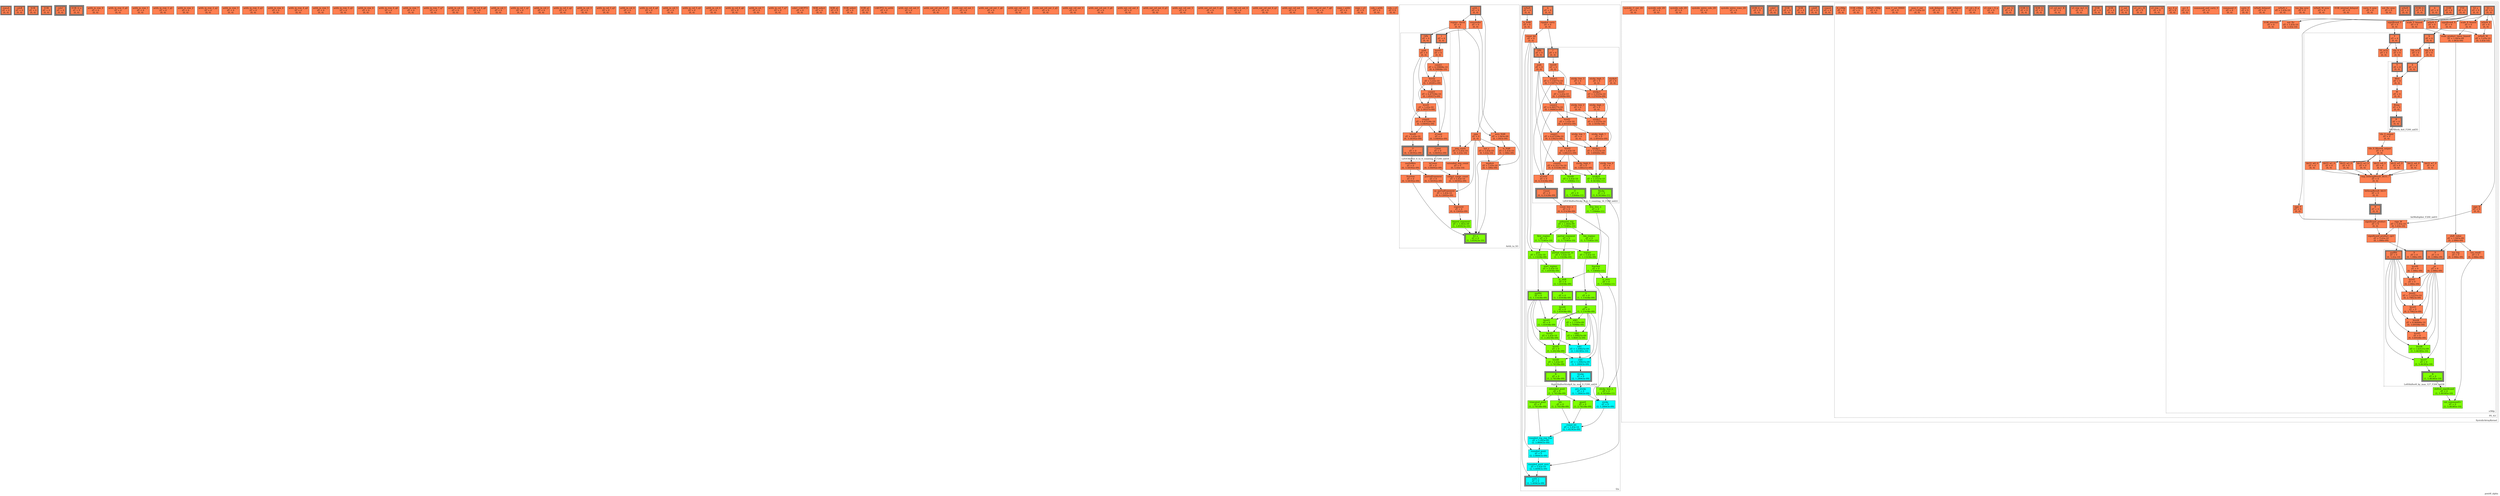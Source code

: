 digraph posit8_alpha
{
	//graph drawing options
	label=posit8_alpha;
	labelloc=bottom;
	labeljust=right;
	ratio=auto;
	nodesep=0.25;
	ranksep=0.5;

	//input/output signals of operator posit8_alpha
	rowsA__posit8_alpha [ label="rowsA\ndT = 0\n(0, 0)", shape=box, color=black, style="bold, filled", fillcolor=coral, peripheries=2 ];
	colsB__posit8_alpha [ label="colsB\ndT = 0\n(0, 0)", shape=box, color=black, style="bold, filled", fillcolor=coral, peripheries=2 ];
	SOB__posit8_alpha [ label="SOB\ndT = 0\n(0, 0)", shape=box, color=black, style="bold, filled", fillcolor=coral, peripheries=2 ];
	EOB__posit8_alpha [ label="EOB\ndT = 0\n(0, 0)", shape=box, color=black, style="bold, filled", fillcolor=coral, peripheries=2 ];
	colsC__posit8_alpha [ label="colsC\ndT = 0\n(0, 0)", shape=box, color=black, style="bold, filled", fillcolor=coral, peripheries=3 ];
	EOB_Q_o__posit8_alpha [ label="EOB_Q_o\ndT = 0\n(0, 0)", shape=box, color=black, style="bold, filled", fillcolor=coral, peripheries=3 ];
	{rank=same rowsA__posit8_alpha, colsB__posit8_alpha, SOB__posit8_alpha, EOB__posit8_alpha};
	{rank=same colsC__posit8_alpha, EOB_Q_o__posit8_alpha};
	//internal signals of operator posit8_alpha
	arith_in_row_0__posit8_alpha [ label="arith_in_row_0\ndT = 0\n(0, 0)", shape=box, color=black, style=filled, fillcolor=coral, peripheries=1 ];
	arith_in_row_0_q0__posit8_alpha [ label="arith_in_row_0_q0\ndT = 0\n(0, 0)", shape=box, color=black, style=filled, fillcolor=coral, peripheries=1 ];
	arith_in_row_1__posit8_alpha [ label="arith_in_row_1\ndT = 0\n(0, 0)", shape=box, color=black, style=filled, fillcolor=coral, peripheries=1 ];
	arith_in_row_1_q1__posit8_alpha [ label="arith_in_row_1_q1\ndT = 0\n(0, 0)", shape=box, color=black, style=filled, fillcolor=coral, peripheries=1 ];
	arith_in_row_2__posit8_alpha [ label="arith_in_row_2\ndT = 0\n(0, 0)", shape=box, color=black, style=filled, fillcolor=coral, peripheries=1 ];
	arith_in_row_2_q2__posit8_alpha [ label="arith_in_row_2_q2\ndT = 0\n(0, 0)", shape=box, color=black, style=filled, fillcolor=coral, peripheries=1 ];
	arith_in_row_3__posit8_alpha [ label="arith_in_row_3\ndT = 0\n(0, 0)", shape=box, color=black, style=filled, fillcolor=coral, peripheries=1 ];
	arith_in_row_3_q3__posit8_alpha [ label="arith_in_row_3_q3\ndT = 0\n(0, 0)", shape=box, color=black, style=filled, fillcolor=coral, peripheries=1 ];
	arith_in_row_4__posit8_alpha [ label="arith_in_row_4\ndT = 0\n(0, 0)", shape=box, color=black, style=filled, fillcolor=coral, peripheries=1 ];
	arith_in_row_4_q4__posit8_alpha [ label="arith_in_row_4_q4\ndT = 0\n(0, 0)", shape=box, color=black, style=filled, fillcolor=coral, peripheries=1 ];
	arith_in_row_5__posit8_alpha [ label="arith_in_row_5\ndT = 0\n(0, 0)", shape=box, color=black, style=filled, fillcolor=coral, peripheries=1 ];
	arith_in_row_5_q5__posit8_alpha [ label="arith_in_row_5_q5\ndT = 0\n(0, 0)", shape=box, color=black, style=filled, fillcolor=coral, peripheries=1 ];
	arith_in_row_6__posit8_alpha [ label="arith_in_row_6\ndT = 0\n(0, 0)", shape=box, color=black, style=filled, fillcolor=coral, peripheries=1 ];
	arith_in_row_6_q6__posit8_alpha [ label="arith_in_row_6_q6\ndT = 0\n(0, 0)", shape=box, color=black, style=filled, fillcolor=coral, peripheries=1 ];
	arith_in_row_7__posit8_alpha [ label="arith_in_row_7\ndT = 0\n(0, 0)", shape=box, color=black, style=filled, fillcolor=coral, peripheries=1 ];
	arith_in_row_7_q7__posit8_alpha [ label="arith_in_row_7_q7\ndT = 0\n(0, 0)", shape=box, color=black, style=filled, fillcolor=coral, peripheries=1 ];
	arith_in_col_0__posit8_alpha [ label="arith_in_col_0\ndT = 0\n(0, 0)", shape=box, color=black, style=filled, fillcolor=coral, peripheries=1 ];
	arith_in_col_0_q0__posit8_alpha [ label="arith_in_col_0_q0\ndT = 0\n(0, 0)", shape=box, color=black, style=filled, fillcolor=coral, peripheries=1 ];
	arith_in_col_1__posit8_alpha [ label="arith_in_col_1\ndT = 0\n(0, 0)", shape=box, color=black, style=filled, fillcolor=coral, peripheries=1 ];
	arith_in_col_1_q1__posit8_alpha [ label="arith_in_col_1_q1\ndT = 0\n(0, 0)", shape=box, color=black, style=filled, fillcolor=coral, peripheries=1 ];
	arith_in_col_2__posit8_alpha [ label="arith_in_col_2\ndT = 0\n(0, 0)", shape=box, color=black, style=filled, fillcolor=coral, peripheries=1 ];
	arith_in_col_2_q2__posit8_alpha [ label="arith_in_col_2_q2\ndT = 0\n(0, 0)", shape=box, color=black, style=filled, fillcolor=coral, peripheries=1 ];
	arith_in_col_3__posit8_alpha [ label="arith_in_col_3\ndT = 0\n(0, 0)", shape=box, color=black, style=filled, fillcolor=coral, peripheries=1 ];
	arith_in_col_3_q3__posit8_alpha [ label="arith_in_col_3_q3\ndT = 0\n(0, 0)", shape=box, color=black, style=filled, fillcolor=coral, peripheries=1 ];
	arith_in_col_4__posit8_alpha [ label="arith_in_col_4\ndT = 0\n(0, 0)", shape=box, color=black, style=filled, fillcolor=coral, peripheries=1 ];
	arith_in_col_4_q4__posit8_alpha [ label="arith_in_col_4_q4\ndT = 0\n(0, 0)", shape=box, color=black, style=filled, fillcolor=coral, peripheries=1 ];
	arith_in_col_5__posit8_alpha [ label="arith_in_col_5\ndT = 0\n(0, 0)", shape=box, color=black, style=filled, fillcolor=coral, peripheries=1 ];
	arith_in_col_5_q5__posit8_alpha [ label="arith_in_col_5_q5\ndT = 0\n(0, 0)", shape=box, color=black, style=filled, fillcolor=coral, peripheries=1 ];
	arith_in_col_6__posit8_alpha [ label="arith_in_col_6\ndT = 0\n(0, 0)", shape=box, color=black, style=filled, fillcolor=coral, peripheries=1 ];
	arith_in_col_6_q6__posit8_alpha [ label="arith_in_col_6_q6\ndT = 0\n(0, 0)", shape=box, color=black, style=filled, fillcolor=coral, peripheries=1 ];
	arith_in_col_7__posit8_alpha [ label="arith_in_col_7\ndT = 0\n(0, 0)", shape=box, color=black, style=filled, fillcolor=coral, peripheries=1 ];
	arith_in_col_7_q7__posit8_alpha [ label="arith_in_col_7_q7\ndT = 0\n(0, 0)", shape=box, color=black, style=filled, fillcolor=coral, peripheries=1 ];
	colsC_LAICPT2__posit8_alpha [ label="colsC_LAICPT2\ndT = 0\n(0, 0)", shape=box, color=black, style=filled, fillcolor=coral, peripheries=1 ];
	SOB_select__posit8_alpha [ label="SOB_select\ndT = 0\n(0, 0)", shape=box, color=black, style=filled, fillcolor=coral, peripheries=1 ];
	SOB_q1__posit8_alpha [ label="SOB_q1\ndT = 0\n(0, 0)", shape=box, color=black, style=filled, fillcolor=coral, peripheries=1 ];
	EOB_select__posit8_alpha [ label="EOB_select\ndT = 0\n(0, 0)", shape=box, color=black, style=filled, fillcolor=coral, peripheries=1 ];
	EOB_q1__posit8_alpha [ label="EOB_q1\ndT = 0\n(0, 0)", shape=box, color=black, style=filled, fillcolor=coral, peripheries=1 ];
	LAICPT2_to_arith__posit8_alpha [ label="LAICPT2_to_arith\ndT = 0\n(0, 0)", shape=box, color=black, style=filled, fillcolor=coral, peripheries=1 ];
	arith_out_col_out_0__posit8_alpha [ label="arith_out_col_out_0\ndT = 0\n(0, 0)", shape=box, color=black, style=filled, fillcolor=coral, peripheries=1 ];
	arith_out_col_out_0_q7__posit8_alpha [ label="arith_out_col_out_0_q7\ndT = 0\n(0, 0)", shape=box, color=black, style=filled, fillcolor=coral, peripheries=1 ];
	arith_out_col_out_1__posit8_alpha [ label="arith_out_col_out_1\ndT = 0\n(0, 0)", shape=box, color=black, style=filled, fillcolor=coral, peripheries=1 ];
	arith_out_col_out_1_q6__posit8_alpha [ label="arith_out_col_out_1_q6\ndT = 0\n(0, 0)", shape=box, color=black, style=filled, fillcolor=coral, peripheries=1 ];
	arith_out_col_out_2__posit8_alpha [ label="arith_out_col_out_2\ndT = 0\n(0, 0)", shape=box, color=black, style=filled, fillcolor=coral, peripheries=1 ];
	arith_out_col_out_2_q5__posit8_alpha [ label="arith_out_col_out_2_q5\ndT = 0\n(0, 0)", shape=box, color=black, style=filled, fillcolor=coral, peripheries=1 ];
	arith_out_col_out_3__posit8_alpha [ label="arith_out_col_out_3\ndT = 0\n(0, 0)", shape=box, color=black, style=filled, fillcolor=coral, peripheries=1 ];
	arith_out_col_out_3_q4__posit8_alpha [ label="arith_out_col_out_3_q4\ndT = 0\n(0, 0)", shape=box, color=black, style=filled, fillcolor=coral, peripheries=1 ];
	arith_out_col_out_4__posit8_alpha [ label="arith_out_col_out_4\ndT = 0\n(0, 0)", shape=box, color=black, style=filled, fillcolor=coral, peripheries=1 ];
	arith_out_col_out_4_q3__posit8_alpha [ label="arith_out_col_out_4_q3\ndT = 0\n(0, 0)", shape=box, color=black, style=filled, fillcolor=coral, peripheries=1 ];
	arith_out_col_out_5__posit8_alpha [ label="arith_out_col_out_5\ndT = 0\n(0, 0)", shape=box, color=black, style=filled, fillcolor=coral, peripheries=1 ];
	arith_out_col_out_5_q2__posit8_alpha [ label="arith_out_col_out_5_q2\ndT = 0\n(0, 0)", shape=box, color=black, style=filled, fillcolor=coral, peripheries=1 ];
	arith_out_col_out_6__posit8_alpha [ label="arith_out_col_out_6\ndT = 0\n(0, 0)", shape=box, color=black, style=filled, fillcolor=coral, peripheries=1 ];
	arith_out_col_out_6_q1__posit8_alpha [ label="arith_out_col_out_6_q1\ndT = 0\n(0, 0)", shape=box, color=black, style=filled, fillcolor=coral, peripheries=1 ];
	arith_out_col_out_7__posit8_alpha [ label="arith_out_col_out_7\ndT = 0\n(0, 0)", shape=box, color=black, style=filled, fillcolor=coral, peripheries=1 ];
	arith_out_col_out_7_q0__posit8_alpha [ label="arith_out_col_out_7_q0\ndT = 0\n(0, 0)", shape=box, color=black, style=filled, fillcolor=coral, peripheries=1 ];
	rows_i_arith__posit8_alpha [ label="rows_i_arith\ndT = 0\n(0, 0)", shape=box, color=black, style=filled, fillcolor=coral, peripheries=1 ];
	rows_i_s3__posit8_alpha [ label="rows_i_s3\ndT = 0\n(0, 0)", shape=box, color=black, style=filled, fillcolor=coral, peripheries=1 ];
	cols_j_arith__posit8_alpha [ label="cols_j_arith\ndT = 0\n(0, 0)", shape=box, color=black, style=filled, fillcolor=coral, peripheries=1 ];
	cols_j_s3__posit8_alpha [ label="cols_j_s3\ndT = 0\n(0, 0)", shape=box, color=black, style=filled, fillcolor=coral, peripheries=1 ];

	//subcomponents of operator posit8_alpha

	subgraph cluster_Arith_to_S3
	{
		//graph drawing options
		label=Arith_to_S3;
		labelloc=bottom;
		labeljust=right;
		style="bold, dotted";
		ratio=auto;
		nodesep=0.25;
		ranksep=0.5;

		//input/output signals of operator Arith_to_S3
		arith_i__Arith_to_S3 [ label="arith_i\ndT = 0\n(0, 0)", shape=box, color=black, style="bold, filled", fillcolor=coral, peripheries=2 ];
		S3_o__Arith_to_S3 [ label="S3_o\ndT = 0\n(1, 3.85923e-10)", shape=box, color=black, style="bold, filled", fillcolor=chartreuse, peripheries=3 ];
		{rank=same arith_i__Arith_to_S3};
		{rank=same S3_o__Arith_to_S3};
		//internal signals of operator Arith_to_S3
		sign__Arith_to_S3 [ label="sign\ndT = 0\n(0, 0)", shape=box, color=black, style=filled, fillcolor=coral, peripheries=1 ];
		regime_check__Arith_to_S3 [ label="regime_check\ndT = 0\n(0, 0)", shape=box, color=black, style=filled, fillcolor=coral, peripheries=1 ];
		remainder__Arith_to_S3 [ label="remainder\ndT = 0\n(0, 0)", shape=box, color=black, style=filled, fillcolor=coral, peripheries=1 ];
		not_s__Arith_to_S3 [ label="not_s\ndT = 5.43e-10\n(0, 5.43e-10)", shape=box, color=black, style=filled, fillcolor=coral, peripheries=1 ];
		zero_NAR__Arith_to_S3 [ label="zero_NAR\ndT = 1.043e-09\n(0, 1.043e-09)", shape=box, color=black, style=filled, fillcolor=coral, peripheries=1 ];
		is_NAR__Arith_to_S3 [ label="is_NAR\ndT = 5.43e-10\n(0, 1.586e-09)", shape=box, color=black, style=filled, fillcolor=coral, peripheries=1 ];
		implicit__Arith_to_S3 [ label="implicit\ndT = 5.43e-10\n(0, 1.586e-09)", shape=box, color=black, style=filled, fillcolor=coral, peripheries=1 ];
		neg_count__Arith_to_S3 [ label="neg_count\ndT = 5.43e-10\n(0, 5.43e-10)", shape=box, color=black, style=filled, fillcolor=coral, peripheries=1 ];
		lzCount__Arith_to_S3 [ label="lzCount\ndT = 0\n(0, 3.04092e-09)", shape=box, color=black, style=filled, fillcolor=coral, peripheries=1 ];
		usefulBits__Arith_to_S3 [ label="usefulBits\ndT = 0\n(0, 3.58392e-09)", shape=box, color=black, style=filled, fillcolor=coral, peripheries=1 ];
		extended_neg_count__Arith_to_S3 [ label="extended_neg_count\ndT = 0\n(0, 5.43e-10)", shape=box, color=black, style=filled, fillcolor=coral, peripheries=1 ];
		comp2_range_count__Arith_to_S3 [ label="comp2_range_count\ndT = 5.43e-10\n(0, 3.58392e-09)", shape=box, color=black, style=filled, fillcolor=coral, peripheries=1 ];
		fraction__Arith_to_S3 [ label="fraction\ndT = 0\n(0, 3.58392e-09)", shape=box, color=black, style=filled, fillcolor=coral, peripheries=1 ];
		partialExponent__Arith_to_S3 [ label="partialExponent\ndT = 0\n(0, 3.58392e-09)", shape=box, color=black, style=filled, fillcolor=coral, peripheries=1 ];
		us_partialExponent__Arith_to_S3 [ label="us_partialExponent\ndT = 5.43e-10\n(0, 4.12692e-09)", shape=box, color=black, style=filled, fillcolor=coral, peripheries=1 ];
		exponent__Arith_to_S3 [ label="exponent\ndT = 0\n(0, 4.12692e-09)", shape=box, color=black, style=filled, fillcolor=coral, peripheries=1 ];
		biased_exponent__Arith_to_S3 [ label="biased_exponent\ndT = 1.043e-09\n(1, 3.85923e-10)", shape=box, color=black, style=filled, fillcolor=chartreuse, peripheries=1 ];

		//subcomponents of operator Arith_to_S3

		subgraph cluster_LZOCShifter_6_to_6_counting_8_F200_uid18
		{
			//graph drawing options
			label=LZOCShifter_6_to_6_counting_8_F200_uid18;
			labelloc=bottom;
			labeljust=right;
			style="bold, dotted";
			ratio=auto;
			nodesep=0.25;
			ranksep=0.5;

			//input/output signals of operator LZOCShifter_6_to_6_counting_8_F200_uid18
			I__LZOCShifter_6_to_6_counting_8_F200_uid18 [ label="I\ndT = 0\n(0, 0)", shape=box, color=black, style="bold, filled", fillcolor=coral, peripheries=2 ];
			OZb__LZOCShifter_6_to_6_counting_8_F200_uid18 [ label="OZb\ndT = 0\n(0, 0)", shape=box, color=black, style="bold, filled", fillcolor=coral, peripheries=2 ];
			Count__LZOCShifter_6_to_6_counting_8_F200_uid18 [ label="Count\ndT = 0\n(0, 3.04092e-09)", shape=box, color=black, style="bold, filled", fillcolor=coral, peripheries=3 ];
			O__LZOCShifter_6_to_6_counting_8_F200_uid18 [ label="O\ndT = 0\n(0, 3.58392e-09)", shape=box, color=black, style="bold, filled", fillcolor=coral, peripheries=3 ];
			{rank=same I__LZOCShifter_6_to_6_counting_8_F200_uid18, OZb__LZOCShifter_6_to_6_counting_8_F200_uid18};
			{rank=same Count__LZOCShifter_6_to_6_counting_8_F200_uid18, O__LZOCShifter_6_to_6_counting_8_F200_uid18};
			//internal signals of operator LZOCShifter_6_to_6_counting_8_F200_uid18
			level3__LZOCShifter_6_to_6_counting_8_F200_uid18 [ label="level3\ndT = 0\n(0, 0)", shape=box, color=black, style=filled, fillcolor=coral, peripheries=1 ];
			sozb__LZOCShifter_6_to_6_counting_8_F200_uid18 [ label="sozb\ndT = 0\n(0, 0)", shape=box, color=black, style=filled, fillcolor=coral, peripheries=1 ];
			count2__LZOCShifter_6_to_6_counting_8_F200_uid18 [ label="count2\ndT = 6.59808e-10\n(0, 6.59808e-10)", shape=box, color=black, style=filled, fillcolor=coral, peripheries=1 ];
			level2__LZOCShifter_6_to_6_counting_8_F200_uid18 [ label="level2\ndT = 5.43e-10\n(0, 1.20281e-09)", shape=box, color=black, style=filled, fillcolor=coral, peripheries=1 ];
			count1__LZOCShifter_6_to_6_counting_8_F200_uid18 [ label="count1\ndT = 6.47558e-10\n(0, 1.85037e-09)", shape=box, color=black, style=filled, fillcolor=coral, peripheries=1 ];
			level1__LZOCShifter_6_to_6_counting_8_F200_uid18 [ label="level1\ndT = 5.43e-10\n(0, 2.39337e-09)", shape=box, color=black, style=filled, fillcolor=coral, peripheries=1 ];
			count0__LZOCShifter_6_to_6_counting_8_F200_uid18 [ label="count0\ndT = 6.47558e-10\n(0, 3.04092e-09)", shape=box, color=black, style=filled, fillcolor=coral, peripheries=1 ];
			level0__LZOCShifter_6_to_6_counting_8_F200_uid18 [ label="level0\ndT = 5.43e-10\n(0, 3.58392e-09)", shape=box, color=black, style=filled, fillcolor=coral, peripheries=1 ];
			sCount__LZOCShifter_6_to_6_counting_8_F200_uid18 [ label="sCount\ndT = 0\n(0, 3.04092e-09)", shape=box, color=black, style=filled, fillcolor=coral, peripheries=1 ];

			//subcomponents of operator LZOCShifter_6_to_6_counting_8_F200_uid18

			//input and internal signal connections of operator LZOCShifter_6_to_6_counting_8_F200_uid18
			I__LZOCShifter_6_to_6_counting_8_F200_uid18 -> level3__LZOCShifter_6_to_6_counting_8_F200_uid18 [ arrowhead=normal, arrowsize=1.0, arrowtail=normal, color=black, dir=forward  ];
			OZb__LZOCShifter_6_to_6_counting_8_F200_uid18 -> sozb__LZOCShifter_6_to_6_counting_8_F200_uid18 [ arrowhead=normal, arrowsize=1.0, arrowtail=normal, color=black, dir=forward  ];
			level3__LZOCShifter_6_to_6_counting_8_F200_uid18 -> count2__LZOCShifter_6_to_6_counting_8_F200_uid18 [ arrowhead=normal, arrowsize=1.0, arrowtail=normal, color=black, dir=forward  ];
			level3__LZOCShifter_6_to_6_counting_8_F200_uid18 -> level2__LZOCShifter_6_to_6_counting_8_F200_uid18 [ arrowhead=normal, arrowsize=1.0, arrowtail=normal, color=black, dir=forward  ];
			sozb__LZOCShifter_6_to_6_counting_8_F200_uid18 -> count2__LZOCShifter_6_to_6_counting_8_F200_uid18 [ arrowhead=normal, arrowsize=1.0, arrowtail=normal, color=black, dir=forward  ];
			sozb__LZOCShifter_6_to_6_counting_8_F200_uid18 -> count1__LZOCShifter_6_to_6_counting_8_F200_uid18 [ arrowhead=normal, arrowsize=1.0, arrowtail=normal, color=black, dir=forward  ];
			sozb__LZOCShifter_6_to_6_counting_8_F200_uid18 -> count0__LZOCShifter_6_to_6_counting_8_F200_uid18 [ arrowhead=normal, arrowsize=1.0, arrowtail=normal, color=black, dir=forward  ];
			count2__LZOCShifter_6_to_6_counting_8_F200_uid18 -> level2__LZOCShifter_6_to_6_counting_8_F200_uid18 [ arrowhead=normal, arrowsize=1.0, arrowtail=normal, color=black, dir=forward  ];
			count2__LZOCShifter_6_to_6_counting_8_F200_uid18 -> sCount__LZOCShifter_6_to_6_counting_8_F200_uid18 [ arrowhead=normal, arrowsize=1.0, arrowtail=normal, color=black, dir=forward  ];
			level2__LZOCShifter_6_to_6_counting_8_F200_uid18 -> count1__LZOCShifter_6_to_6_counting_8_F200_uid18 [ arrowhead=normal, arrowsize=1.0, arrowtail=normal, color=black, dir=forward  ];
			level2__LZOCShifter_6_to_6_counting_8_F200_uid18 -> level1__LZOCShifter_6_to_6_counting_8_F200_uid18 [ arrowhead=normal, arrowsize=1.0, arrowtail=normal, color=black, dir=forward  ];
			count1__LZOCShifter_6_to_6_counting_8_F200_uid18 -> level1__LZOCShifter_6_to_6_counting_8_F200_uid18 [ arrowhead=normal, arrowsize=1.0, arrowtail=normal, color=black, dir=forward  ];
			count1__LZOCShifter_6_to_6_counting_8_F200_uid18 -> sCount__LZOCShifter_6_to_6_counting_8_F200_uid18 [ arrowhead=normal, arrowsize=1.0, arrowtail=normal, color=black, dir=forward  ];
			level1__LZOCShifter_6_to_6_counting_8_F200_uid18 -> count0__LZOCShifter_6_to_6_counting_8_F200_uid18 [ arrowhead=normal, arrowsize=1.0, arrowtail=normal, color=black, dir=forward  ];
			level1__LZOCShifter_6_to_6_counting_8_F200_uid18 -> level0__LZOCShifter_6_to_6_counting_8_F200_uid18 [ arrowhead=normal, arrowsize=1.0, arrowtail=normal, color=black, dir=forward  ];
			count0__LZOCShifter_6_to_6_counting_8_F200_uid18 -> level0__LZOCShifter_6_to_6_counting_8_F200_uid18 [ arrowhead=normal, arrowsize=1.0, arrowtail=normal, color=black, dir=forward  ];
			count0__LZOCShifter_6_to_6_counting_8_F200_uid18 -> sCount__LZOCShifter_6_to_6_counting_8_F200_uid18 [ arrowhead=normal, arrowsize=1.0, arrowtail=normal, color=black, dir=forward  ];
			level0__LZOCShifter_6_to_6_counting_8_F200_uid18 -> O__LZOCShifter_6_to_6_counting_8_F200_uid18 [ arrowhead=normal, arrowsize=1.0, arrowtail=normal, color=black, dir=forward  ];
			sCount__LZOCShifter_6_to_6_counting_8_F200_uid18 -> Count__LZOCShifter_6_to_6_counting_8_F200_uid18 [ arrowhead=normal, arrowsize=1.0, arrowtail=normal, color=black, dir=forward  ];
		}

			//output signal connections of operator LZOCShifter_6_to_6_counting_8_F200_uid18
			Count__LZOCShifter_6_to_6_counting_8_F200_uid18 -> lzCount__Arith_to_S3 [ arrowhead=normal, arrowsize=1.0, arrowtail=normal, color=black, dir=forward  ];
			O__LZOCShifter_6_to_6_counting_8_F200_uid18 -> usefulBits__Arith_to_S3 [ arrowhead=normal, arrowsize=1.0, arrowtail=normal, color=black, dir=forward  ];

		//input and internal signal connections of operator Arith_to_S3
		arith_i__Arith_to_S3 -> sign__Arith_to_S3 [ arrowhead=normal, arrowsize=1.0, arrowtail=normal, color=black, dir=forward  ];
		arith_i__Arith_to_S3 -> regime_check__Arith_to_S3 [ arrowhead=normal, arrowsize=1.0, arrowtail=normal, color=black, dir=forward  ];
		arith_i__Arith_to_S3 -> remainder__Arith_to_S3 [ arrowhead=normal, arrowsize=1.0, arrowtail=normal, color=black, dir=forward  ];
		sign__Arith_to_S3 -> not_s__Arith_to_S3 [ arrowhead=normal, arrowsize=1.0, arrowtail=normal, color=black, dir=forward  ];
		sign__Arith_to_S3 -> is_NAR__Arith_to_S3 [ arrowhead=normal, arrowsize=1.0, arrowtail=normal, color=black, dir=forward  ];
		sign__Arith_to_S3 -> neg_count__Arith_to_S3 [ arrowhead=normal, arrowsize=1.0, arrowtail=normal, color=black, dir=forward  ];
		sign__Arith_to_S3 -> us_partialExponent__Arith_to_S3 [ arrowhead=normal, arrowsize=1.0, arrowtail=normal, color=black, dir=forward  ];
		sign__Arith_to_S3 -> S3_o__Arith_to_S3 [ arrowhead=normal, arrowsize=1.0, arrowtail=normal, color=black, dir=forward  ];
		regime_check__Arith_to_S3 -> zero_NAR__Arith_to_S3 [ arrowhead=normal, arrowsize=1.0, arrowtail=normal, color=black, dir=forward  ];
		regime_check__Arith_to_S3 -> neg_count__Arith_to_S3 [ arrowhead=normal, arrowsize=1.0, arrowtail=normal, color=black, dir=forward  ];
		regime_check__Arith_to_S3 -> OZb__LZOCShifter_6_to_6_counting_8_F200_uid18 [ arrowhead=normal, arrowsize=1.0, arrowtail=normal, color=black, dir=forward  ];
		remainder__Arith_to_S3 -> zero_NAR__Arith_to_S3 [ arrowhead=normal, arrowsize=1.0, arrowtail=normal, color=black, dir=forward  ];
		remainder__Arith_to_S3 -> I__LZOCShifter_6_to_6_counting_8_F200_uid18 [ arrowhead=normal, arrowsize=1.0, arrowtail=normal, color=black, dir=forward  ];
		not_s__Arith_to_S3 -> implicit__Arith_to_S3 [ arrowhead=normal, arrowsize=1.0, arrowtail=normal, color=black, dir=forward  ];
		zero_NAR__Arith_to_S3 -> is_NAR__Arith_to_S3 [ arrowhead=normal, arrowsize=1.0, arrowtail=normal, color=black, dir=forward  ];
		zero_NAR__Arith_to_S3 -> implicit__Arith_to_S3 [ arrowhead=normal, arrowsize=1.0, arrowtail=normal, color=black, dir=forward  ];
		is_NAR__Arith_to_S3 -> S3_o__Arith_to_S3 [ arrowhead=normal, arrowsize=1.0, arrowtail=normal, color=black, dir=forward  ];
		implicit__Arith_to_S3 -> S3_o__Arith_to_S3 [ arrowhead=normal, arrowsize=1.0, arrowtail=normal, color=black, dir=forward  ];
		neg_count__Arith_to_S3 -> extended_neg_count__Arith_to_S3 [ arrowhead=normal, arrowsize=1.0, arrowtail=normal, color=black, dir=forward  ];
		lzCount__Arith_to_S3 -> comp2_range_count__Arith_to_S3 [ arrowhead=normal, arrowsize=1.0, arrowtail=normal, color=black, dir=forward  ];
		usefulBits__Arith_to_S3 -> fraction__Arith_to_S3 [ arrowhead=normal, arrowsize=1.0, arrowtail=normal, color=black, dir=forward  ];
		usefulBits__Arith_to_S3 -> partialExponent__Arith_to_S3 [ arrowhead=normal, arrowsize=1.0, arrowtail=normal, color=black, dir=forward  ];
		extended_neg_count__Arith_to_S3 -> comp2_range_count__Arith_to_S3 [ arrowhead=normal, arrowsize=1.0, arrowtail=normal, color=black, dir=forward  ];
		comp2_range_count__Arith_to_S3 -> exponent__Arith_to_S3 [ arrowhead=normal, arrowsize=1.0, arrowtail=normal, color=black, dir=forward  ];
		fraction__Arith_to_S3 -> S3_o__Arith_to_S3 [ arrowhead=normal, arrowsize=1.0, arrowtail=normal, color=black, dir=forward  ];
		partialExponent__Arith_to_S3 -> us_partialExponent__Arith_to_S3 [ arrowhead=normal, arrowsize=1.0, arrowtail=normal, color=black, dir=forward  ];
		us_partialExponent__Arith_to_S3 -> exponent__Arith_to_S3 [ arrowhead=normal, arrowsize=1.0, arrowtail=normal, color=black, dir=forward  ];
		exponent__Arith_to_S3 -> biased_exponent__Arith_to_S3 [ arrowhead=normal, arrowsize=1.0, arrowtail=normal, color=black, dir=forward  ];
		biased_exponent__Arith_to_S3 -> S3_o__Arith_to_S3 [ arrowhead=normal, arrowsize=1.0, arrowtail=normal, color=black, dir=forward  ];
	}

		//output signal connections of operator Arith_to_S3

	subgraph cluster_l2a
	{
		//graph drawing options
		label=l2a;
		labelloc=bottom;
		labeljust=right;
		style="bold, dotted";
		ratio=auto;
		nodesep=0.25;
		ranksep=0.5;

		//input/output signals of operator l2a
		A__l2a [ label="A\ndT = 0\n(0, 0)", shape=box, color=black, style="bold, filled", fillcolor=coral, peripheries=2 ];
		isNaN__l2a [ label="isNaN\ndT = 0\n(0, 0)", shape=box, color=black, style="bold, filled", fillcolor=coral, peripheries=2 ];
		arith_o__l2a [ label="arith_o\ndT = 0\n(2, 3.40963e-09)", shape=box, color=black, style="bold, filled", fillcolor=cyan, peripheries=3 ];
		{rank=same A__l2a, isNaN__l2a};
		{rank=same arith_o__l2a};
		//internal signals of operator l2a
		rippled_carry__l2a [ label="rippled_carry\ndT = 0\n(0, 0)", shape=box, color=black, style=filled, fillcolor=coral, peripheries=1 ];
		count_bit__l2a [ label="count_bit\ndT = 0\n(0, 0)", shape=box, color=black, style=filled, fillcolor=coral, peripheries=1 ];
		count_lzoc_o__l2a [ label="count_lzoc_o\ndT = 0\n(0, 4.31438e-09)", shape=box, color=black, style=filled, fillcolor=coral, peripheries=1 ];
		frac_lzoc_o__l2a [ label="frac_lzoc_o\ndT = 0\n(1, 7.33846e-11)", shape=box, color=black, style=filled, fillcolor=chartreuse, peripheries=1 ];
		sticky_lzoc_o__l2a [ label="sticky_lzoc_o\ndT = 0\n(1, 8.56346e-11)", shape=box, color=black, style=filled, fillcolor=chartreuse, peripheries=1 ];
		unbiased_exp__l2a [ label="unbiased_exp\ndT = 1.043e-09\n(1, 5.73385e-10)", shape=box, color=black, style=filled, fillcolor=chartreuse, peripheries=1 ];
		fraction__l2a [ label="fraction\ndT = 0\n(1, 7.33846e-11)", shape=box, color=black, style=filled, fillcolor=chartreuse, peripheries=1 ];
		partial_exponent__l2a [ label="partial_exponent\ndT = 0\n(1, 5.73385e-10)", shape=box, color=black, style=filled, fillcolor=chartreuse, peripheries=1 ];
		partial_exponent_us__l2a [ label="partial_exponent_us\ndT = 5.43e-10\n(1, 1.11638e-09)", shape=box, color=black, style=filled, fillcolor=chartreuse, peripheries=1 ];
		bin_regime__l2a [ label="bin_regime\ndT = 0\n(1, 5.73385e-10)", shape=box, color=black, style=filled, fillcolor=chartreuse, peripheries=1 ];
		first_regime__l2a [ label="first_regime\ndT = 0\n(1, 5.73385e-10)", shape=box, color=black, style=filled, fillcolor=chartreuse, peripheries=1 ];
		regime__l2a [ label="regime\ndT = 5.43e-10\n(1, 1.11638e-09)", shape=box, color=black, style=filled, fillcolor=chartreuse, peripheries=1 ];
		pad__l2a [ label="pad\ndT = 5.43e-10\n(1, 1.11638e-09)", shape=box, color=black, style=filled, fillcolor=chartreuse, peripheries=1 ];
		start_regime__l2a [ label="start_regime\ndT = 5.43e-10\n(1, 1.65938e-09)", shape=box, color=black, style=filled, fillcolor=chartreuse, peripheries=1 ];
		in_shift__l2a [ label="in_shift\ndT = 0\n(1, 1.65938e-09)", shape=box, color=black, style=filled, fillcolor=chartreuse, peripheries=1 ];
		extended_posit__l2a [ label="extended_posit\ndT = 0\n(1, 2.74538e-09)", shape=box, color=black, style=filled, fillcolor=chartreuse, peripheries=1 ];
		pre_sticky__l2a [ label="pre_sticky\ndT = 0\n(2, 1.28063e-09)", shape=box, color=black, style=filled, fillcolor=cyan, peripheries=1 ];
		truncated_posit__l2a [ label="truncated_posit\ndT = 0\n(1, 2.74538e-09)", shape=box, color=black, style=filled, fillcolor=chartreuse, peripheries=1 ];
		lsb__l2a [ label="lsb\ndT = 0\n(1, 2.74538e-09)", shape=box, color=black, style=filled, fillcolor=chartreuse, peripheries=1 ];
		guard__l2a [ label="guard\ndT = 0\n(1, 2.74538e-09)", shape=box, color=black, style=filled, fillcolor=chartreuse, peripheries=1 ];
		sticky__l2a [ label="sticky\ndT = 0\n(2, 1.28063e-09)", shape=box, color=black, style=filled, fillcolor=cyan, peripheries=1 ];
		round_bit__l2a [ label="round_bit\ndT = 5.43e-10\n(2, 1.82363e-09)", shape=box, color=black, style=filled, fillcolor=cyan, peripheries=1 ];
		is_NAR__l2a [ label="is_NAR\ndT = 0\n(0, 0)", shape=box, color=black, style=filled, fillcolor=coral, peripheries=1 ];
		rounded_reg_exp_frac__l2a [ label="rounded_reg_exp_frac\ndT = 1.043e-09\n(2, 2.86663e-09)", shape=box, color=black, style=filled, fillcolor=cyan, peripheries=1 ];
		rounded_posit__l2a [ label="rounded_posit\ndT = 0\n(2, 2.86663e-09)", shape=box, color=black, style=filled, fillcolor=cyan, peripheries=1 ];
		is_zero__l2a [ label="is_zero\ndT = 0\n(1, 7.33846e-11)", shape=box, color=black, style=filled, fillcolor=chartreuse, peripheries=1 ];
		rounded_posit_zero__l2a [ label="rounded_posit_zero\ndT = 5.43e-10\n(2, 3.40963e-09)", shape=box, color=black, style=filled, fillcolor=cyan, peripheries=1 ];

		//subcomponents of operator l2a

		subgraph cluster_LZOCShifterSticky_8_to_5_counting_16_F200_uid22
		{
			//graph drawing options
			label=LZOCShifterSticky_8_to_5_counting_16_F200_uid22;
			labelloc=bottom;
			labeljust=right;
			style="bold, dotted";
			ratio=auto;
			nodesep=0.25;
			ranksep=0.5;

			//input/output signals of operator LZOCShifterSticky_8_to_5_counting_16_F200_uid22
			I__LZOCShifterSticky_8_to_5_counting_16_F200_uid22 [ label="I\ndT = 0\n(0, 0)", shape=box, color=black, style="bold, filled", fillcolor=coral, peripheries=2 ];
			OZb__LZOCShifterSticky_8_to_5_counting_16_F200_uid22 [ label="OZb\ndT = 0\n(0, 0)", shape=box, color=black, style="bold, filled", fillcolor=coral, peripheries=2 ];
			Count__LZOCShifterSticky_8_to_5_counting_16_F200_uid22 [ label="Count\ndT = 0\n(0, 4.31438e-09)", shape=box, color=black, style="bold, filled", fillcolor=coral, peripheries=3 ];
			O__LZOCShifterSticky_8_to_5_counting_16_F200_uid22 [ label="O\ndT = 0\n(1, 7.33846e-11)", shape=box, color=black, style="bold, filled", fillcolor=chartreuse, peripheries=3 ];
			Sticky__LZOCShifterSticky_8_to_5_counting_16_F200_uid22 [ label="Sticky\ndT = 0\n(1, 8.56346e-11)", shape=box, color=black, style="bold, filled", fillcolor=chartreuse, peripheries=3 ];
			{rank=same I__LZOCShifterSticky_8_to_5_counting_16_F200_uid22, OZb__LZOCShifterSticky_8_to_5_counting_16_F200_uid22};
			{rank=same Count__LZOCShifterSticky_8_to_5_counting_16_F200_uid22, O__LZOCShifterSticky_8_to_5_counting_16_F200_uid22, Sticky__LZOCShifterSticky_8_to_5_counting_16_F200_uid22};
			//internal signals of operator LZOCShifterSticky_8_to_5_counting_16_F200_uid22
			level4__LZOCShifterSticky_8_to_5_counting_16_F200_uid22 [ label="level4\ndT = 0\n(0, 0)", shape=box, color=black, style=filled, fillcolor=coral, peripheries=1 ];
			sozb__LZOCShifterSticky_8_to_5_counting_16_F200_uid22 [ label="sozb\ndT = 0\n(0, 0)", shape=box, color=black, style=filled, fillcolor=coral, peripheries=1 ];
			sticky4__LZOCShifterSticky_8_to_5_counting_16_F200_uid22 [ label="sticky4\ndT = 0\n(0, 0)", shape=box, color=black, style=filled, fillcolor=coral, peripheries=1 ];
			count3__LZOCShifterSticky_8_to_5_counting_16_F200_uid22 [ label="count3\ndT = 7.15077e-10\n(0, 7.15077e-10)", shape=box, color=black, style=filled, fillcolor=coral, peripheries=1 ];
			level3__LZOCShifterSticky_8_to_5_counting_16_F200_uid22 [ label="level3\ndT = 5.43e-10\n(0, 1.25808e-09)", shape=box, color=black, style=filled, fillcolor=coral, peripheries=1 ];
			sticky_high_3__LZOCShifterSticky_8_to_5_counting_16_F200_uid22 [ label="sticky_high_3\ndT = 0\n(0, 0)", shape=box, color=black, style=filled, fillcolor=coral, peripheries=1 ];
			sticky_low_3__LZOCShifterSticky_8_to_5_counting_16_F200_uid22 [ label="sticky_low_3\ndT = 0\n(0, 0)", shape=box, color=black, style=filled, fillcolor=coral, peripheries=1 ];
			sticky3__LZOCShifterSticky_8_to_5_counting_16_F200_uid22 [ label="sticky3\ndT = 5.5525e-10\n(0, 1.27033e-09)", shape=box, color=black, style=filled, fillcolor=coral, peripheries=1 ];
			count2__LZOCShifterSticky_8_to_5_counting_16_F200_uid22 [ label="count2\ndT = 6.90577e-10\n(0, 1.94865e-09)", shape=box, color=black, style=filled, fillcolor=coral, peripheries=1 ];
			level2__LZOCShifterSticky_8_to_5_counting_16_F200_uid22 [ label="level2\ndT = 5.43e-10\n(0, 2.49165e-09)", shape=box, color=black, style=filled, fillcolor=coral, peripheries=1 ];
			sticky_high_2__LZOCShifterSticky_8_to_5_counting_16_F200_uid22 [ label="sticky_high_2\ndT = 0\n(0, 0)", shape=box, color=black, style=filled, fillcolor=coral, peripheries=1 ];
			sticky_low_2__LZOCShifterSticky_8_to_5_counting_16_F200_uid22 [ label="sticky_low_2\ndT = 0\n(0, 0)", shape=box, color=black, style=filled, fillcolor=coral, peripheries=1 ];
			sticky2__LZOCShifterSticky_8_to_5_counting_16_F200_uid22 [ label="sticky2\ndT = 5.5525e-10\n(0, 2.5039e-09)", shape=box, color=black, style=filled, fillcolor=coral, peripheries=1 ];
			count1__LZOCShifterSticky_8_to_5_counting_16_F200_uid22 [ label="count1\ndT = 6.47558e-10\n(0, 3.13921e-09)", shape=box, color=black, style=filled, fillcolor=coral, peripheries=1 ];
			level1__LZOCShifterSticky_8_to_5_counting_16_F200_uid22 [ label="level1\ndT = 5.43e-10\n(0, 3.68221e-09)", shape=box, color=black, style=filled, fillcolor=coral, peripheries=1 ];
			sticky_high_1__LZOCShifterSticky_8_to_5_counting_16_F200_uid22 [ label="sticky_high_1\ndT = 0\n(0, 2.49165e-09)", shape=box, color=black, style=filled, fillcolor=coral, peripheries=1 ];
			sticky_low_1__LZOCShifterSticky_8_to_5_counting_16_F200_uid22 [ label="sticky_low_1\ndT = 0\n(0, 0)", shape=box, color=black, style=filled, fillcolor=coral, peripheries=1 ];
			sticky1__LZOCShifterSticky_8_to_5_counting_16_F200_uid22 [ label="sticky1\ndT = 5.5525e-10\n(0, 3.69446e-09)", shape=box, color=black, style=filled, fillcolor=coral, peripheries=1 ];
			count0__LZOCShifterSticky_8_to_5_counting_16_F200_uid22 [ label="count0\ndT = 6.32173e-10\n(0, 4.31438e-09)", shape=box, color=black, style=filled, fillcolor=coral, peripheries=1 ];
			level0__LZOCShifterSticky_8_to_5_counting_16_F200_uid22 [ label="level0\ndT = 5.43e-10\n(1, 7.33846e-11)", shape=box, color=black, style=filled, fillcolor=chartreuse, peripheries=1 ];
			sticky_high_0__LZOCShifterSticky_8_to_5_counting_16_F200_uid22 [ label="sticky_high_0\ndT = 0\n(0, 3.68221e-09)", shape=box, color=black, style=filled, fillcolor=coral, peripheries=1 ];
			sticky_low_0__LZOCShifterSticky_8_to_5_counting_16_F200_uid22 [ label="sticky_low_0\ndT = 0\n(0, 0)", shape=box, color=black, style=filled, fillcolor=coral, peripheries=1 ];
			sticky0__LZOCShifterSticky_8_to_5_counting_16_F200_uid22 [ label="sticky0\ndT = 5.5525e-10\n(1, 8.56346e-11)", shape=box, color=black, style=filled, fillcolor=chartreuse, peripheries=1 ];
			sCount__LZOCShifterSticky_8_to_5_counting_16_F200_uid22 [ label="sCount\ndT = 0\n(0, 4.31438e-09)", shape=box, color=black, style=filled, fillcolor=coral, peripheries=1 ];

			//subcomponents of operator LZOCShifterSticky_8_to_5_counting_16_F200_uid22

			//input and internal signal connections of operator LZOCShifterSticky_8_to_5_counting_16_F200_uid22
			I__LZOCShifterSticky_8_to_5_counting_16_F200_uid22 -> level4__LZOCShifterSticky_8_to_5_counting_16_F200_uid22 [ arrowhead=normal, arrowsize=1.0, arrowtail=normal, color=black, dir=forward  ];
			OZb__LZOCShifterSticky_8_to_5_counting_16_F200_uid22 -> sozb__LZOCShifterSticky_8_to_5_counting_16_F200_uid22 [ arrowhead=normal, arrowsize=1.0, arrowtail=normal, color=black, dir=forward  ];
			level4__LZOCShifterSticky_8_to_5_counting_16_F200_uid22 -> count3__LZOCShifterSticky_8_to_5_counting_16_F200_uid22 [ arrowhead=normal, arrowsize=1.0, arrowtail=normal, color=black, dir=forward  ];
			level4__LZOCShifterSticky_8_to_5_counting_16_F200_uid22 -> level3__LZOCShifterSticky_8_to_5_counting_16_F200_uid22 [ arrowhead=normal, arrowsize=1.0, arrowtail=normal, color=black, dir=forward  ];
			sozb__LZOCShifterSticky_8_to_5_counting_16_F200_uid22 -> count3__LZOCShifterSticky_8_to_5_counting_16_F200_uid22 [ arrowhead=normal, arrowsize=1.0, arrowtail=normal, color=black, dir=forward  ];
			sozb__LZOCShifterSticky_8_to_5_counting_16_F200_uid22 -> count2__LZOCShifterSticky_8_to_5_counting_16_F200_uid22 [ arrowhead=normal, arrowsize=1.0, arrowtail=normal, color=black, dir=forward  ];
			sozb__LZOCShifterSticky_8_to_5_counting_16_F200_uid22 -> count1__LZOCShifterSticky_8_to_5_counting_16_F200_uid22 [ arrowhead=normal, arrowsize=1.0, arrowtail=normal, color=black, dir=forward  ];
			sozb__LZOCShifterSticky_8_to_5_counting_16_F200_uid22 -> count0__LZOCShifterSticky_8_to_5_counting_16_F200_uid22 [ arrowhead=normal, arrowsize=1.0, arrowtail=normal, color=black, dir=forward  ];
			sticky4__LZOCShifterSticky_8_to_5_counting_16_F200_uid22 -> sticky3__LZOCShifterSticky_8_to_5_counting_16_F200_uid22 [ arrowhead=normal, arrowsize=1.0, arrowtail=normal, color=black, dir=forward  ];
			count3__LZOCShifterSticky_8_to_5_counting_16_F200_uid22 -> level3__LZOCShifterSticky_8_to_5_counting_16_F200_uid22 [ arrowhead=normal, arrowsize=1.0, arrowtail=normal, color=black, dir=forward  ];
			count3__LZOCShifterSticky_8_to_5_counting_16_F200_uid22 -> sticky3__LZOCShifterSticky_8_to_5_counting_16_F200_uid22 [ arrowhead=normal, arrowsize=1.0, arrowtail=normal, color=black, dir=forward  ];
			count3__LZOCShifterSticky_8_to_5_counting_16_F200_uid22 -> sCount__LZOCShifterSticky_8_to_5_counting_16_F200_uid22 [ arrowhead=normal, arrowsize=1.0, arrowtail=normal, color=black, dir=forward  ];
			level3__LZOCShifterSticky_8_to_5_counting_16_F200_uid22 -> count2__LZOCShifterSticky_8_to_5_counting_16_F200_uid22 [ arrowhead=normal, arrowsize=1.0, arrowtail=normal, color=black, dir=forward  ];
			level3__LZOCShifterSticky_8_to_5_counting_16_F200_uid22 -> level2__LZOCShifterSticky_8_to_5_counting_16_F200_uid22 [ arrowhead=normal, arrowsize=1.0, arrowtail=normal, color=black, dir=forward  ];
			sticky_high_3__LZOCShifterSticky_8_to_5_counting_16_F200_uid22 -> sticky3__LZOCShifterSticky_8_to_5_counting_16_F200_uid22 [ arrowhead=normal, arrowsize=1.0, arrowtail=normal, color=black, dir=forward  ];
			sticky_low_3__LZOCShifterSticky_8_to_5_counting_16_F200_uid22 -> sticky3__LZOCShifterSticky_8_to_5_counting_16_F200_uid22 [ arrowhead=normal, arrowsize=1.0, arrowtail=normal, color=black, dir=forward  ];
			sticky3__LZOCShifterSticky_8_to_5_counting_16_F200_uid22 -> sticky2__LZOCShifterSticky_8_to_5_counting_16_F200_uid22 [ arrowhead=normal, arrowsize=1.0, arrowtail=normal, color=black, dir=forward  ];
			count2__LZOCShifterSticky_8_to_5_counting_16_F200_uid22 -> level2__LZOCShifterSticky_8_to_5_counting_16_F200_uid22 [ arrowhead=normal, arrowsize=1.0, arrowtail=normal, color=black, dir=forward  ];
			count2__LZOCShifterSticky_8_to_5_counting_16_F200_uid22 -> sticky2__LZOCShifterSticky_8_to_5_counting_16_F200_uid22 [ arrowhead=normal, arrowsize=1.0, arrowtail=normal, color=black, dir=forward  ];
			count2__LZOCShifterSticky_8_to_5_counting_16_F200_uid22 -> sCount__LZOCShifterSticky_8_to_5_counting_16_F200_uid22 [ arrowhead=normal, arrowsize=1.0, arrowtail=normal, color=black, dir=forward  ];
			level2__LZOCShifterSticky_8_to_5_counting_16_F200_uid22 -> count1__LZOCShifterSticky_8_to_5_counting_16_F200_uid22 [ arrowhead=normal, arrowsize=1.0, arrowtail=normal, color=black, dir=forward  ];
			level2__LZOCShifterSticky_8_to_5_counting_16_F200_uid22 -> level1__LZOCShifterSticky_8_to_5_counting_16_F200_uid22 [ arrowhead=normal, arrowsize=1.0, arrowtail=normal, color=black, dir=forward  ];
			level2__LZOCShifterSticky_8_to_5_counting_16_F200_uid22 -> sticky_high_1__LZOCShifterSticky_8_to_5_counting_16_F200_uid22 [ arrowhead=normal, arrowsize=1.0, arrowtail=normal, color=black, dir=forward  ];
			sticky_high_2__LZOCShifterSticky_8_to_5_counting_16_F200_uid22 -> sticky2__LZOCShifterSticky_8_to_5_counting_16_F200_uid22 [ arrowhead=normal, arrowsize=1.0, arrowtail=normal, color=black, dir=forward  ];
			sticky_low_2__LZOCShifterSticky_8_to_5_counting_16_F200_uid22 -> sticky2__LZOCShifterSticky_8_to_5_counting_16_F200_uid22 [ arrowhead=normal, arrowsize=1.0, arrowtail=normal, color=black, dir=forward  ];
			sticky2__LZOCShifterSticky_8_to_5_counting_16_F200_uid22 -> sticky1__LZOCShifterSticky_8_to_5_counting_16_F200_uid22 [ arrowhead=normal, arrowsize=1.0, arrowtail=normal, color=black, dir=forward  ];
			count1__LZOCShifterSticky_8_to_5_counting_16_F200_uid22 -> level1__LZOCShifterSticky_8_to_5_counting_16_F200_uid22 [ arrowhead=normal, arrowsize=1.0, arrowtail=normal, color=black, dir=forward  ];
			count1__LZOCShifterSticky_8_to_5_counting_16_F200_uid22 -> sticky1__LZOCShifterSticky_8_to_5_counting_16_F200_uid22 [ arrowhead=normal, arrowsize=1.0, arrowtail=normal, color=black, dir=forward  ];
			count1__LZOCShifterSticky_8_to_5_counting_16_F200_uid22 -> sCount__LZOCShifterSticky_8_to_5_counting_16_F200_uid22 [ arrowhead=normal, arrowsize=1.0, arrowtail=normal, color=black, dir=forward  ];
			level1__LZOCShifterSticky_8_to_5_counting_16_F200_uid22 -> count0__LZOCShifterSticky_8_to_5_counting_16_F200_uid22 [ arrowhead=normal, arrowsize=1.0, arrowtail=normal, color=black, dir=forward  ];
			level1__LZOCShifterSticky_8_to_5_counting_16_F200_uid22 -> level0__LZOCShifterSticky_8_to_5_counting_16_F200_uid22 [ arrowhead=normal, arrowsize=1.0, arrowtail=normal, color=black, dir=forward  ];
			level1__LZOCShifterSticky_8_to_5_counting_16_F200_uid22 -> sticky_high_0__LZOCShifterSticky_8_to_5_counting_16_F200_uid22 [ arrowhead=normal, arrowsize=1.0, arrowtail=normal, color=black, dir=forward  ];
			sticky_high_1__LZOCShifterSticky_8_to_5_counting_16_F200_uid22 -> sticky1__LZOCShifterSticky_8_to_5_counting_16_F200_uid22 [ arrowhead=normal, arrowsize=1.0, arrowtail=normal, color=black, dir=forward  ];
			sticky_low_1__LZOCShifterSticky_8_to_5_counting_16_F200_uid22 -> sticky1__LZOCShifterSticky_8_to_5_counting_16_F200_uid22 [ arrowhead=normal, arrowsize=1.0, arrowtail=normal, color=black, dir=forward  ];
			sticky1__LZOCShifterSticky_8_to_5_counting_16_F200_uid22 -> sticky0__LZOCShifterSticky_8_to_5_counting_16_F200_uid22 [ arrowhead=normal, arrowsize=1.0, arrowtail=normal, color=black, dir=forward  ];
			count0__LZOCShifterSticky_8_to_5_counting_16_F200_uid22 -> level0__LZOCShifterSticky_8_to_5_counting_16_F200_uid22 [ arrowhead=normal, arrowsize=1.0, arrowtail=normal, color=black, dir=forward  ];
			count0__LZOCShifterSticky_8_to_5_counting_16_F200_uid22 -> sticky0__LZOCShifterSticky_8_to_5_counting_16_F200_uid22 [ arrowhead=normal, arrowsize=1.0, arrowtail=normal, color=black, dir=forward  ];
			count0__LZOCShifterSticky_8_to_5_counting_16_F200_uid22 -> sCount__LZOCShifterSticky_8_to_5_counting_16_F200_uid22 [ arrowhead=normal, arrowsize=1.0, arrowtail=normal, color=black, dir=forward  ];
			level0__LZOCShifterSticky_8_to_5_counting_16_F200_uid22 -> O__LZOCShifterSticky_8_to_5_counting_16_F200_uid22 [ arrowhead=normal, arrowsize=1.0, arrowtail=normal, color=black, dir=forward  ];
			sticky_high_0__LZOCShifterSticky_8_to_5_counting_16_F200_uid22 -> sticky0__LZOCShifterSticky_8_to_5_counting_16_F200_uid22 [ arrowhead=normal, arrowsize=1.0, arrowtail=normal, color=black, dir=forward  ];
			sticky_low_0__LZOCShifterSticky_8_to_5_counting_16_F200_uid22 -> sticky0__LZOCShifterSticky_8_to_5_counting_16_F200_uid22 [ arrowhead=normal, arrowsize=1.0, arrowtail=normal, color=black, dir=forward  ];
			sticky0__LZOCShifterSticky_8_to_5_counting_16_F200_uid22 -> Sticky__LZOCShifterSticky_8_to_5_counting_16_F200_uid22 [ arrowhead=normal, arrowsize=1.0, arrowtail=normal, color=black, dir=forward  ];
			sCount__LZOCShifterSticky_8_to_5_counting_16_F200_uid22 -> Count__LZOCShifterSticky_8_to_5_counting_16_F200_uid22 [ arrowhead=normal, arrowsize=1.0, arrowtail=normal, color=black, dir=forward  ];
		}

			//output signal connections of operator LZOCShifterSticky_8_to_5_counting_16_F200_uid22
			Count__LZOCShifterSticky_8_to_5_counting_16_F200_uid22 -> count_lzoc_o__l2a [ arrowhead=normal, arrowsize=1.0, arrowtail=normal, color=black, dir=forward  ];
			O__LZOCShifterSticky_8_to_5_counting_16_F200_uid22 -> frac_lzoc_o__l2a [ arrowhead=normal, arrowsize=1.0, arrowtail=normal, color=black, dir=forward  ];
			Sticky__LZOCShifterSticky_8_to_5_counting_16_F200_uid22 -> sticky_lzoc_o__l2a [ arrowhead=normal, arrowsize=1.0, arrowtail=normal, color=black, dir=forward  ];

		subgraph cluster_RightShifterSticky8_by_max_8_F200_uid24
		{
			//graph drawing options
			label=RightShifterSticky8_by_max_8_F200_uid24;
			labelloc=bottom;
			labeljust=right;
			style="bold, dotted";
			ratio=auto;
			nodesep=0.25;
			ranksep=0.5;

			//input/output signals of operator RightShifterSticky8_by_max_8_F200_uid24
			X__RightShifterSticky8_by_max_8_F200_uid24 [ label="X\ndT = 0\n(1, 1.65938e-09)", shape=box, color=black, style="bold, filled", fillcolor=chartreuse, peripheries=2 ];
			S__RightShifterSticky8_by_max_8_F200_uid24 [ label="S\ndT = 0\n(1, 1.11638e-09)", shape=box, color=black, style="bold, filled", fillcolor=chartreuse, peripheries=2 ];
			padBit__RightShifterSticky8_by_max_8_F200_uid24 [ label="padBit\ndT = 0\n(1, 1.11638e-09)", shape=box, color=black, style="bold, filled", fillcolor=chartreuse, peripheries=2 ];
			R__RightShifterSticky8_by_max_8_F200_uid24 [ label="R\ndT = 0\n(1, 2.74538e-09)", shape=box, color=black, style="bold, filled", fillcolor=chartreuse, peripheries=3 ];
			Sticky__RightShifterSticky8_by_max_8_F200_uid24 [ label="Sticky\ndT = 0\n(2, 1.28063e-09)", shape=box, color=black, style="bold, filled", fillcolor=cyan, peripheries=3 ];
			{rank=same X__RightShifterSticky8_by_max_8_F200_uid24, S__RightShifterSticky8_by_max_8_F200_uid24, padBit__RightShifterSticky8_by_max_8_F200_uid24};
			{rank=same R__RightShifterSticky8_by_max_8_F200_uid24, Sticky__RightShifterSticky8_by_max_8_F200_uid24};
			//internal signals of operator RightShifterSticky8_by_max_8_F200_uid24
			ps__RightShifterSticky8_by_max_8_F200_uid24 [ label="ps\ndT = 0\n(1, 1.11638e-09)", shape=box, color=black, style=filled, fillcolor=chartreuse, peripheries=1 ];
			level4__RightShifterSticky8_by_max_8_F200_uid24 [ label="level4\ndT = 0\n(1, 1.65938e-09)", shape=box, color=black, style=filled, fillcolor=chartreuse, peripheries=1 ];
			stk3__RightShifterSticky8_by_max_8_F200_uid24 [ label="stk3\ndT = 1.1105e-09\n(1, 2.76988e-09)", shape=box, color=black, style=filled, fillcolor=chartreuse, peripheries=1 ];
			level3__RightShifterSticky8_by_max_8_F200_uid24 [ label="level3\ndT = 0\n(1, 1.65938e-09)", shape=box, color=black, style=filled, fillcolor=chartreuse, peripheries=1 ];
			stk2__RightShifterSticky8_by_max_8_F200_uid24 [ label="stk2\ndT = 1.09825e-09\n(1, 3.86813e-09)", shape=box, color=black, style=filled, fillcolor=chartreuse, peripheries=1 ];
			level2__RightShifterSticky8_by_max_8_F200_uid24 [ label="level2\ndT = 5.43e-10\n(1, 2.20238e-09)", shape=box, color=black, style=filled, fillcolor=chartreuse, peripheries=1 ];
			stk1__RightShifterSticky8_by_max_8_F200_uid24 [ label="stk1\ndT = 1.09825e-09\n(2, 1.82385e-10)", shape=box, color=black, style=filled, fillcolor=cyan, peripheries=1 ];
			level1__RightShifterSticky8_by_max_8_F200_uid24 [ label="level1\ndT = 0\n(1, 2.20238e-09)", shape=box, color=black, style=filled, fillcolor=chartreuse, peripheries=1 ];
			stk0__RightShifterSticky8_by_max_8_F200_uid24 [ label="stk0\ndT = 1.09825e-09\n(2, 1.28063e-09)", shape=box, color=black, style=filled, fillcolor=cyan, peripheries=1 ];
			level0__RightShifterSticky8_by_max_8_F200_uid24 [ label="level0\ndT = 5.43e-10\n(1, 2.74538e-09)", shape=box, color=black, style=filled, fillcolor=chartreuse, peripheries=1 ];

			//subcomponents of operator RightShifterSticky8_by_max_8_F200_uid24

			//input and internal signal connections of operator RightShifterSticky8_by_max_8_F200_uid24
			X__RightShifterSticky8_by_max_8_F200_uid24 -> level4__RightShifterSticky8_by_max_8_F200_uid24 [ arrowhead=normal, arrowsize=1.0, arrowtail=normal, color=black, dir=forward  ];
			S__RightShifterSticky8_by_max_8_F200_uid24 -> ps__RightShifterSticky8_by_max_8_F200_uid24 [ arrowhead=normal, arrowsize=1.0, arrowtail=normal, color=black, dir=forward  ];
			padBit__RightShifterSticky8_by_max_8_F200_uid24 -> level3__RightShifterSticky8_by_max_8_F200_uid24 [ arrowhead=normal, arrowsize=1.0, arrowtail=normal, color=black, dir=forward  ];
			padBit__RightShifterSticky8_by_max_8_F200_uid24 -> level2__RightShifterSticky8_by_max_8_F200_uid24 [ arrowhead=normal, arrowsize=1.0, arrowtail=normal, color=black, dir=forward  ];
			padBit__RightShifterSticky8_by_max_8_F200_uid24 -> level1__RightShifterSticky8_by_max_8_F200_uid24 [ arrowhead=normal, arrowsize=1.0, arrowtail=normal, color=black, dir=forward  ];
			padBit__RightShifterSticky8_by_max_8_F200_uid24 -> level0__RightShifterSticky8_by_max_8_F200_uid24 [ arrowhead=normal, arrowsize=1.0, arrowtail=normal, color=black, dir=forward  ];
			ps__RightShifterSticky8_by_max_8_F200_uid24 -> stk3__RightShifterSticky8_by_max_8_F200_uid24 [ arrowhead=normal, arrowsize=1.0, arrowtail=normal, color=black, dir=forward  ];
			ps__RightShifterSticky8_by_max_8_F200_uid24 -> level3__RightShifterSticky8_by_max_8_F200_uid24 [ arrowhead=normal, arrowsize=1.0, arrowtail=normal, color=black, dir=forward  ];
			ps__RightShifterSticky8_by_max_8_F200_uid24 -> stk2__RightShifterSticky8_by_max_8_F200_uid24 [ arrowhead=normal, arrowsize=1.0, arrowtail=normal, color=black, dir=forward  ];
			ps__RightShifterSticky8_by_max_8_F200_uid24 -> level2__RightShifterSticky8_by_max_8_F200_uid24 [ arrowhead=normal, arrowsize=1.0, arrowtail=normal, color=black, dir=forward  ];
			ps__RightShifterSticky8_by_max_8_F200_uid24 -> stk1__RightShifterSticky8_by_max_8_F200_uid24 [ arrowhead=normal, arrowsize=1.0, arrowtail=normal, color=black, dir=forward  ];
			ps__RightShifterSticky8_by_max_8_F200_uid24 -> level1__RightShifterSticky8_by_max_8_F200_uid24 [ arrowhead=normal, arrowsize=1.0, arrowtail=normal, color=black, dir=forward  ];
			ps__RightShifterSticky8_by_max_8_F200_uid24 -> stk0__RightShifterSticky8_by_max_8_F200_uid24 [ arrowhead=normal, arrowsize=1.0, arrowtail=normal, color=black, dir=forward  ];
			ps__RightShifterSticky8_by_max_8_F200_uid24 -> level0__RightShifterSticky8_by_max_8_F200_uid24 [ arrowhead=normal, arrowsize=1.0, arrowtail=normal, color=black, dir=forward  ];
			level4__RightShifterSticky8_by_max_8_F200_uid24 -> stk3__RightShifterSticky8_by_max_8_F200_uid24 [ arrowhead=normal, arrowsize=1.0, arrowtail=normal, color=black, dir=forward  ];
			level4__RightShifterSticky8_by_max_8_F200_uid24 -> level3__RightShifterSticky8_by_max_8_F200_uid24 [ arrowhead=normal, arrowsize=1.0, arrowtail=normal, color=black, dir=forward  ];
			stk3__RightShifterSticky8_by_max_8_F200_uid24 -> stk2__RightShifterSticky8_by_max_8_F200_uid24 [ arrowhead=normal, arrowsize=1.0, arrowtail=normal, color=black, dir=forward  ];
			level3__RightShifterSticky8_by_max_8_F200_uid24 -> stk2__RightShifterSticky8_by_max_8_F200_uid24 [ arrowhead=normal, arrowsize=1.0, arrowtail=normal, color=black, dir=forward  ];
			level3__RightShifterSticky8_by_max_8_F200_uid24 -> level2__RightShifterSticky8_by_max_8_F200_uid24 [ arrowhead=normal, arrowsize=1.0, arrowtail=normal, color=black, dir=forward  ];
			stk2__RightShifterSticky8_by_max_8_F200_uid24 -> stk1__RightShifterSticky8_by_max_8_F200_uid24 [ arrowhead=normal, arrowsize=1.0, arrowtail=normal, color=black, dir=forward  ];
			level2__RightShifterSticky8_by_max_8_F200_uid24 -> stk1__RightShifterSticky8_by_max_8_F200_uid24 [ arrowhead=normal, arrowsize=1.0, arrowtail=normal, color=black, dir=forward  ];
			level2__RightShifterSticky8_by_max_8_F200_uid24 -> level1__RightShifterSticky8_by_max_8_F200_uid24 [ arrowhead=normal, arrowsize=1.0, arrowtail=normal, color=black, dir=forward  ];
			stk1__RightShifterSticky8_by_max_8_F200_uid24 -> stk0__RightShifterSticky8_by_max_8_F200_uid24 [ arrowhead=normal, arrowsize=1.0, arrowtail=normal, color=black, dir=forward  ];
			level1__RightShifterSticky8_by_max_8_F200_uid24 -> stk0__RightShifterSticky8_by_max_8_F200_uid24 [ arrowhead=normal, arrowsize=1.0, arrowtail=normal, color=black, dir=forward  ];
			level1__RightShifterSticky8_by_max_8_F200_uid24 -> level0__RightShifterSticky8_by_max_8_F200_uid24 [ arrowhead=normal, arrowsize=1.0, arrowtail=normal, color=black, dir=forward  ];
			stk0__RightShifterSticky8_by_max_8_F200_uid24 -> Sticky__RightShifterSticky8_by_max_8_F200_uid24 [ arrowhead=normal, arrowsize=1.0, arrowtail=normal, color=black, dir=forward  ];
			level0__RightShifterSticky8_by_max_8_F200_uid24 -> R__RightShifterSticky8_by_max_8_F200_uid24 [ arrowhead=normal, arrowsize=1.0, arrowtail=normal, color=black, dir=forward  ];
		}

			//output signal connections of operator RightShifterSticky8_by_max_8_F200_uid24
			R__RightShifterSticky8_by_max_8_F200_uid24 -> extended_posit__l2a [ arrowhead=normal, arrowsize=1.0, arrowtail=normal, color=black, dir=forward  ];
			Sticky__RightShifterSticky8_by_max_8_F200_uid24 -> pre_sticky__l2a [ arrowhead=normal, arrowsize=1.0, arrowtail=normal, color=black, dir=forward  ];

		//input and internal signal connections of operator l2a
		A__l2a -> rippled_carry__l2a [ arrowhead=normal, arrowsize=1.0, arrowtail=normal, color=black, dir=forward  ];
		isNaN__l2a -> is_NAR__l2a [ arrowhead=normal, arrowsize=1.0, arrowtail=normal, color=black, dir=forward  ];
		rippled_carry__l2a -> count_bit__l2a [ arrowhead=normal, arrowsize=1.0, arrowtail=normal, color=black, dir=forward  ];
		rippled_carry__l2a -> I__LZOCShifterSticky_8_to_5_counting_16_F200_uid22 [ arrowhead=normal, arrowsize=1.0, arrowtail=normal, color=black, dir=forward  ];
		count_bit__l2a -> OZb__LZOCShifterSticky_8_to_5_counting_16_F200_uid22 [ arrowhead=normal, arrowsize=1.0, arrowtail=normal, color=black, dir=forward  ];
		count_bit__l2a -> partial_exponent_us__l2a [ arrowhead=normal, arrowsize=1.0, arrowtail=normal, color=black, dir=forward  ];
		count_bit__l2a -> pad__l2a [ arrowhead=normal, arrowsize=1.0, arrowtail=normal, color=black, dir=forward  ];
		count_bit__l2a -> rounded_posit__l2a [ arrowhead=normal, arrowsize=1.0, arrowtail=normal, color=black, dir=forward  ];
		count_lzoc_o__l2a -> unbiased_exp__l2a [ arrowhead=normal, arrowsize=1.0, arrowtail=normal, color=black, dir=forward  ];
		count_lzoc_o__l2a -> is_zero__l2a [ arrowhead=normal, arrowsize=1.0, arrowtail=normal, color=black, dir=forward  ];
		frac_lzoc_o__l2a -> fraction__l2a [ arrowhead=normal, arrowsize=1.0, arrowtail=normal, color=black, dir=forward  ];
		sticky_lzoc_o__l2a -> sticky__l2a [ arrowhead=normal, arrowsize=1.0, arrowtail=normal, color=black, dir=forward  ];
		unbiased_exp__l2a -> partial_exponent__l2a [ arrowhead=normal, arrowsize=1.0, arrowtail=normal, color=black, dir=forward  ];
		unbiased_exp__l2a -> bin_regime__l2a [ arrowhead=normal, arrowsize=1.0, arrowtail=normal, color=black, dir=forward  ];
		unbiased_exp__l2a -> first_regime__l2a [ arrowhead=normal, arrowsize=1.0, arrowtail=normal, color=black, dir=forward  ];
		fraction__l2a -> in_shift__l2a [ arrowhead=normal, arrowsize=1.0, arrowtail=normal, color=black, dir=forward  ];
		fraction__l2a -> sticky__l2a [ arrowhead=normal, arrowsize=1.0, arrowtail=normal, color=black, dir=forward  ];
		fraction__l2a -> is_zero__l2a [ arrowhead=normal, arrowsize=1.0, arrowtail=normal, color=black, dir=forward  ];
		partial_exponent__l2a -> partial_exponent_us__l2a [ arrowhead=normal, arrowsize=1.0, arrowtail=normal, color=black, dir=forward  ];
		partial_exponent_us__l2a -> in_shift__l2a [ arrowhead=normal, arrowsize=1.0, arrowtail=normal, color=black, dir=forward  ];
		bin_regime__l2a -> regime__l2a [ arrowhead=normal, arrowsize=1.0, arrowtail=normal, color=black, dir=forward  ];
		first_regime__l2a -> regime__l2a [ arrowhead=normal, arrowsize=1.0, arrowtail=normal, color=black, dir=forward  ];
		first_regime__l2a -> pad__l2a [ arrowhead=normal, arrowsize=1.0, arrowtail=normal, color=black, dir=forward  ];
		regime__l2a -> S__RightShifterSticky8_by_max_8_F200_uid24 [ arrowhead=normal, arrowsize=1.0, arrowtail=normal, color=black, dir=forward  ];
		pad__l2a -> start_regime__l2a [ arrowhead=normal, arrowsize=1.0, arrowtail=normal, color=black, dir=forward  ];
		pad__l2a -> padBit__RightShifterSticky8_by_max_8_F200_uid24 [ arrowhead=normal, arrowsize=1.0, arrowtail=normal, color=black, dir=forward  ];
		start_regime__l2a -> in_shift__l2a [ arrowhead=normal, arrowsize=1.0, arrowtail=normal, color=black, dir=forward  ];
		in_shift__l2a -> X__RightShifterSticky8_by_max_8_F200_uid24 [ arrowhead=normal, arrowsize=1.0, arrowtail=normal, color=black, dir=forward  ];
		extended_posit__l2a -> truncated_posit__l2a [ arrowhead=normal, arrowsize=1.0, arrowtail=normal, color=black, dir=forward  ];
		extended_posit__l2a -> lsb__l2a [ arrowhead=normal, arrowsize=1.0, arrowtail=normal, color=black, dir=forward  ];
		extended_posit__l2a -> guard__l2a [ arrowhead=normal, arrowsize=1.0, arrowtail=normal, color=black, dir=forward  ];
		pre_sticky__l2a -> sticky__l2a [ arrowhead=normal, arrowsize=1.0, arrowtail=normal, color=black, dir=forward  ];
		truncated_posit__l2a -> rounded_reg_exp_frac__l2a [ arrowhead=normal, arrowsize=1.0, arrowtail=normal, color=black, dir=forward  ];
		lsb__l2a -> round_bit__l2a [ arrowhead=normal, arrowsize=1.0, arrowtail=normal, color=black, dir=forward  ];
		guard__l2a -> round_bit__l2a [ arrowhead=normal, arrowsize=1.0, arrowtail=normal, color=black, dir=forward  ];
		sticky__l2a -> round_bit__l2a [ arrowhead=normal, arrowsize=1.0, arrowtail=normal, color=black, dir=forward  ];
		round_bit__l2a -> rounded_reg_exp_frac__l2a [ arrowhead=normal, arrowsize=1.0, arrowtail=normal, color=black, dir=forward  ];
		is_NAR__l2a -> arith_o__l2a [ arrowhead=normal, arrowsize=1.0, arrowtail=normal, color=black, dir=forward  ];
		rounded_reg_exp_frac__l2a -> rounded_posit__l2a [ arrowhead=normal, arrowsize=1.0, arrowtail=normal, color=black, dir=forward  ];
		rounded_posit__l2a -> rounded_posit_zero__l2a [ arrowhead=normal, arrowsize=1.0, arrowtail=normal, color=black, dir=forward  ];
		is_zero__l2a -> rounded_posit_zero__l2a [ arrowhead=normal, arrowsize=1.0, arrowtail=normal, color=black, dir=forward  ];
		rounded_posit_zero__l2a -> arith_o__l2a [ arrowhead=normal, arrowsize=1.0, arrowtail=normal, color=black, dir=forward  ];
	}

		//output signal connections of operator l2a

	subgraph cluster_SystolicArrayKernel
	{
		//graph drawing options
		label=SystolicArrayKernel;
		labelloc=bottom;
		labeljust=right;
		style="bold, dotted";
		ratio=auto;
		nodesep=0.25;
		ranksep=0.5;

		//input/output signals of operator SystolicArrayKernel
		rowsA__SystolicArrayKernel [ label="rowsA\ndT = 0\n(0, 0)", shape=box, color=black, style="bold, filled", fillcolor=coral, peripheries=2 ];
		colsB__SystolicArrayKernel [ label="colsB\ndT = 0\n(0, 0)", shape=box, color=black, style="bold, filled", fillcolor=coral, peripheries=2 ];
		SOB__SystolicArrayKernel [ label="SOB\ndT = 0\n(0, 0)", shape=box, color=black, style="bold, filled", fillcolor=coral, peripheries=2 ];
		EOB__SystolicArrayKernel [ label="EOB\ndT = 0\n(0, 0)", shape=box, color=black, style="bold, filled", fillcolor=coral, peripheries=2 ];
		colsC__SystolicArrayKernel [ label="colsC\ndT = 0\n(0, 0)", shape=box, color=black, style="bold, filled", fillcolor=coral, peripheries=3 ];
		EOB_Q_o__SystolicArrayKernel [ label="EOB_Q_o\ndT = 0\n(0, 0)", shape=box, color=black, style="bold, filled", fillcolor=coral, peripheries=3 ];
		{rank=same rowsA__SystolicArrayKernel, colsB__SystolicArrayKernel, SOB__SystolicArrayKernel, EOB__SystolicArrayKernel};
		{rank=same colsC__SystolicArrayKernel, EOB_Q_o__SystolicArrayKernel};
		//internal signals of operator SystolicArrayKernel
		systolic_wires_rows_2D__SystolicArrayKernel [ label="systolic_wires_rows_2D\ndT = 0\n(0, 0)", shape=box, color=black, style=filled, fillcolor=coral, peripheries=1 ];
		systolic_wires_cols_2D__SystolicArrayKernel [ label="systolic_wires_cols_2D\ndT = 0\n(0, 0)", shape=box, color=black, style=filled, fillcolor=coral, peripheries=1 ];
		systolic_sob_2D__SystolicArrayKernel [ label="systolic_sob_2D\ndT = 0\n(0, 0)", shape=box, color=black, style=filled, fillcolor=coral, peripheries=1 ];
		systolic_eob_2D__SystolicArrayKernel [ label="systolic_eob_2D\ndT = 0\n(0, 0)", shape=box, color=black, style=filled, fillcolor=coral, peripheries=1 ];
		systolic_C_out_2D__SystolicArrayKernel [ label="systolic_C_out_2D\ndT = 0\n(0, 0)", shape=box, color=black, style=filled, fillcolor=coral, peripheries=1 ];

		//subcomponents of operator SystolicArrayKernel

		subgraph cluster_PE_S3
		{
			//graph drawing options
			label=PE_S3;
			labelloc=bottom;
			labeljust=right;
			style="bold, dotted";
			ratio=auto;
			nodesep=0.25;
			ranksep=0.5;

			//input/output signals of operator PE_S3
			s3_row_i_A__PE_S3 [ label="s3_row_i_A\ndT = 0\n(0, 0)", shape=box, color=black, style="bold, filled", fillcolor=coral, peripheries=2 ];
			s3_col_j_B__PE_S3 [ label="s3_col_j_B\ndT = 0\n(0, 0)", shape=box, color=black, style="bold, filled", fillcolor=coral, peripheries=2 ];
			C_out__PE_S3 [ label="C_out\ndT = 0\n(0, 0)", shape=box, color=black, style="bold, filled", fillcolor=coral, peripheries=2 ];
			SOB__PE_S3 [ label="SOB\ndT = 0\n(0, 0)", shape=box, color=black, style="bold, filled", fillcolor=coral, peripheries=2 ];
			EOB__PE_S3 [ label="EOB\ndT = 0\n(0, 0)", shape=box, color=black, style="bold, filled", fillcolor=coral, peripheries=2 ];
			s3_row_im1_A__PE_S3 [ label="s3_row_im1_A\ndT = 0\n(0, 0)", shape=box, color=black, style="bold, filled", fillcolor=coral, peripheries=3 ];
			s3_col_jm1_B__PE_S3 [ label="s3_col_jm1_B\ndT = 0\n(0, 0)", shape=box, color=black, style="bold, filled", fillcolor=coral, peripheries=3 ];
			SOB_Q__PE_S3 [ label="SOB_Q\ndT = 0\n(0, 0)", shape=box, color=black, style="bold, filled", fillcolor=coral, peripheries=3 ];
			EOB_Q__PE_S3 [ label="EOB_Q\ndT = 0\n(0, 0)", shape=box, color=black, style="bold, filled", fillcolor=coral, peripheries=3 ];
			C_out_Q__PE_S3 [ label="C_out_Q\ndT = 0\n(0, 0)", shape=box, color=black, style="bold, filled", fillcolor=coral, peripheries=3 ];
			{rank=same s3_row_i_A__PE_S3, s3_col_j_B__PE_S3, C_out__PE_S3, SOB__PE_S3, EOB__PE_S3};
			{rank=same s3_row_im1_A__PE_S3, s3_col_jm1_B__PE_S3, SOB_Q__PE_S3, EOB_Q__PE_S3, C_out_Q__PE_S3};
			//internal signals of operator PE_S3
			s3_row_i_A_q__PE_S3 [ label="s3_row_i_A_q\ndT = 0\n(0, 0)", shape=box, color=black, style=filled, fillcolor=coral, peripheries=1 ];
			s3_col_j_B_q__PE_S3 [ label="s3_col_j_B_q\ndT = 0\n(0, 0)", shape=box, color=black, style=filled, fillcolor=coral, peripheries=1 ];
			sob_delayed__PE_S3 [ label="sob_delayed\ndT = 0\n(0, 0)", shape=box, color=black, style=filled, fillcolor=coral, peripheries=1 ];
			eob_delayed__PE_S3 [ label="eob_delayed\ndT = 0\n(0, 0)", shape=box, color=black, style=filled, fillcolor=coral, peripheries=1 ];
			mux_C_out__PE_S3 [ label="mux_C_out\ndT = 5.43e-10\n(0, 0)", shape=box, color=black, style=filled, fillcolor=coral, peripheries=1 ];
			mux_C_out_HSSD__PE_S3 [ label="mux_C_out_HSSD\ndT = 0\n(0, 0)", shape=box, color=black, style=filled, fillcolor=coral, peripheries=1 ];
			isNaN_s3fdp__PE_S3 [ label="isNaN_s3fdp\ndT = 0\n(0, 0)", shape=box, color=black, style=filled, fillcolor=coral, peripheries=1 ];
			EOB_s3fdp__PE_S3 [ label="EOB_s3fdp\ndT = 0\n(0, 0)", shape=box, color=black, style=filled, fillcolor=coral, peripheries=1 ];
			A_s3fdp__PE_S3 [ label="A_s3fdp\ndT = 0\n(0, 0)", shape=box, color=black, style=filled, fillcolor=coral, peripheries=1 ];

			//subcomponents of operator PE_S3

			subgraph cluster_s3fdp
			{
				//graph drawing options
				label=s3fdp;
				labelloc=bottom;
				labeljust=right;
				style="bold, dotted";
				ratio=auto;
				nodesep=0.25;
				ranksep=0.5;

				//input/output signals of operator s3fdp
				S3_x__s3fdp [ label="S3_x\ndT = 0\n(0, 0)", shape=box, color=black, style="bold, filled", fillcolor=coral, peripheries=2 ];
				S3_y__s3fdp [ label="S3_y\ndT = 0\n(0, 0)", shape=box, color=black, style="bold, filled", fillcolor=coral, peripheries=2 ];
				FTZ__s3fdp [ label="FTZ\ndT = 0\n(0, 0)", shape=box, color=black, style="bold, filled", fillcolor=coral, peripheries=2 ];
				EOB__s3fdp [ label="EOB\ndT = 0\n(0, 0)", shape=box, color=black, style="bold, filled", fillcolor=coral, peripheries=2 ];
				A__s3fdp [ label="A\ndT = 0\n(0, 0)", shape=box, color=black, style="bold, filled", fillcolor=coral, peripheries=3 ];
				EOB_Q__s3fdp [ label="EOB_Q\ndT = 0\n(0, 0)", shape=box, color=black, style="bold, filled", fillcolor=coral, peripheries=3 ];
				isNaN__s3fdp [ label="isNaN\ndT = 0\n(0, 0)", shape=box, color=black, style="bold, filled", fillcolor=coral, peripheries=3 ];
				{rank=same S3_x__s3fdp, S3_y__s3fdp, FTZ__s3fdp, EOB__s3fdp};
				{rank=same A__s3fdp, EOB_Q__s3fdp, isNaN__s3fdp};
				//internal signals of operator s3fdp
				sign_X__s3fdp [ label="sign_X\ndT = 0\n(0, 0)", shape=box, color=black, style=filled, fillcolor=coral, peripheries=1 ];
				sign_Y__s3fdp [ label="sign_Y\ndT = 0\n(0, 0)", shape=box, color=black, style=filled, fillcolor=coral, peripheries=1 ];
				sign_M__s3fdp [ label="sign_M\ndT = 5.43e-10\n(0, 5.43e-10)", shape=box, color=black, style=filled, fillcolor=coral, peripheries=1 ];
				isNaN_X__s3fdp [ label="isNaN_X\ndT = 0\n(0, 0)", shape=box, color=black, style=filled, fillcolor=coral, peripheries=1 ];
				isNaN_Y__s3fdp [ label="isNaN_Y\ndT = 0\n(0, 0)", shape=box, color=black, style=filled, fillcolor=coral, peripheries=1 ];
				isNaN_M__s3fdp [ label="isNaN_M\ndT = 5.43e-10\n(0, 5.43e-10)", shape=box, color=black, style=filled, fillcolor=coral, peripheries=1 ];
				significand_X__s3fdp [ label="significand_X\ndT = 0\n(0, 0)", shape=box, color=black, style=filled, fillcolor=coral, peripheries=1 ];
				significand_Y__s3fdp [ label="significand_Y\ndT = 0\n(0, 0)", shape=box, color=black, style=filled, fillcolor=coral, peripheries=1 ];
				significand_product__s3fdp [ label="significand_product\ndT = 0\n(0, 0)", shape=box, color=black, style=filled, fillcolor=coral, peripheries=1 ];
				scale_X_biased__s3fdp [ label="scale_X_biased\ndT = 0\n(0, 0)", shape=box, color=black, style=filled, fillcolor=coral, peripheries=1 ];
				scale_Y_biased__s3fdp [ label="scale_Y_biased\ndT = 0\n(0, 0)", shape=box, color=black, style=filled, fillcolor=coral, peripheries=1 ];
				scale_product_twice_biased__s3fdp [ label="scale_product_twice_biased\ndT = 1.043e-09\n(0, 1.043e-09)", shape=box, color=black, style=filled, fillcolor=coral, peripheries=1 ];
				significand_product_cpt1__s3fdp [ label="significand_product_cpt1\ndT = 5.43e-10\n(0, 1.086e-09)", shape=box, color=black, style=filled, fillcolor=coral, peripheries=1 ];
				shift_value__s3fdp [ label="shift_value\ndT = 1.043e-09\n(0, 2.086e-09)", shape=box, color=black, style=filled, fillcolor=coral, peripheries=1 ];
				shifted_significand__s3fdp [ label="shifted_significand\ndT = 0\n(1, 5.46385e-10)", shape=box, color=black, style=filled, fillcolor=chartreuse, peripheries=1 ];
				too_small__s3fdp [ label="too_small\ndT = 0\n(0, 2.086e-09)", shape=box, color=black, style=filled, fillcolor=coral, peripheries=1 ];
				too_big__s3fdp [ label="too_big\ndT = 0\n(0, 2.086e-09)", shape=box, color=black, style=filled, fillcolor=coral, peripheries=1 ];
				ext_summand1c__s3fdp [ label="ext_summand1c\ndT = 0\n(1, 5.46385e-10)", shape=box, color=black, style=filled, fillcolor=chartreuse, peripheries=1 ];
				not_ftz__s3fdp [ label="not_ftz\ndT = 5.43e-10\n(0, 5.43e-10)", shape=box, color=black, style=filled, fillcolor=coral, peripheries=1 ];
				EOB_internal__s3fdp [ label="EOB_internal\ndT = 0\n(0, 0)", shape=box, color=black, style=filled, fillcolor=coral, peripheries=1 ];
				not_ftz_sync__s3fdp [ label="not_ftz_sync\ndT = 0\n(0, 0)", shape=box, color=black, style=filled, fillcolor=coral, peripheries=1 ];
				carry_0_sync__s3fdp [ label="carry_0_sync\ndT = 0\n(0, 0)", shape=box, color=black, style=filled, fillcolor=coral, peripheries=1 ];
				EOB_internal_delayed__s3fdp [ label="EOB_internal_delayed\ndT = 0\n(0, 0)", shape=box, color=black, style=filled, fillcolor=coral, peripheries=1 ];
				isNaN_M_sync__s3fdp [ label="isNaN_M_sync\ndT = 0\n(0, 0)", shape=box, color=black, style=filled, fillcolor=coral, peripheries=1 ];
				too_big_sync__s3fdp [ label="too_big_sync\ndT = 0\n(0, 0)", shape=box, color=black, style=filled, fillcolor=coral, peripheries=1 ];
				isNaN_o__s3fdp [ label="isNaN_o\ndT = 5.43e-10\n(0, 0)", shape=box, color=black, style=filled, fillcolor=coral, peripheries=1 ];
				isNaN_delayed__s3fdp [ label="isNaN_delayed\ndT = 0\n(0, 0)", shape=box, color=black, style=filled, fillcolor=coral, peripheries=1 ];
				carry_0__s3fdp [ label="carry_0\ndT = 0\n(0, 0)", shape=box, color=black, style=filled, fillcolor=coral, peripheries=1 ];
				summand_0__s3fdp [ label="summand_0\ndT = 0\n(0, 0)", shape=box, color=black, style=filled, fillcolor=coral, peripheries=1 ];
				summand_and_carry_0__s3fdp [ label="summand_and_carry_0\ndT = 0\n(0, 0)", shape=box, color=black, style=filled, fillcolor=coral, peripheries=1 ];
				acc_0__s3fdp [ label="acc_0\ndT = 0\n(0, 0)", shape=box, color=black, style=filled, fillcolor=coral, peripheries=1 ];
				acc_0_q__s3fdp [ label="acc_0_q\ndT = 0\n(0, 0)", shape=box, color=black, style=filled, fillcolor=coral, peripheries=1 ];

				//subcomponents of operator s3fdp

				subgraph cluster_IntMultiplier_F200_uid31
				{
					//graph drawing options
					label=IntMultiplier_F200_uid31;
					labelloc=bottom;
					labeljust=right;
					style="bold, dotted";
					ratio=auto;
					nodesep=0.25;
					ranksep=0.5;

					//input/output signals of operator IntMultiplier_F200_uid31
					X__IntMultiplier_F200_uid31 [ label="X\ndT = 0\n(0, 0)", shape=box, color=black, style="bold, filled", fillcolor=coral, peripheries=2 ];
					Y__IntMultiplier_F200_uid31 [ label="Y\ndT = 0\n(0, 0)", shape=box, color=black, style="bold, filled", fillcolor=coral, peripheries=2 ];
					R__IntMultiplier_F200_uid31 [ label="R\ndT = 0\n(0, 0)", shape=box, color=black, style="bold, filled", fillcolor=coral, peripheries=3 ];
					{rank=same X__IntMultiplier_F200_uid31, Y__IntMultiplier_F200_uid31};
					{rank=same R__IntMultiplier_F200_uid31};
					//internal signals of operator IntMultiplier_F200_uid31
					XX_m32__IntMultiplier_F200_uid31 [ label="XX_m32\ndT = 0\n(0, 0)", shape=box, color=black, style=filled, fillcolor=coral, peripheries=1 ];
					YY_m32__IntMultiplier_F200_uid31 [ label="YY_m32\ndT = 0\n(0, 0)", shape=box, color=black, style=filled, fillcolor=coral, peripheries=1 ];
					tile_0_X__IntMultiplier_F200_uid31 [ label="tile_0_X\ndT = 0\n(0, 0)", shape=box, color=black, style=filled, fillcolor=coral, peripheries=1 ];
					tile_0_Y__IntMultiplier_F200_uid31 [ label="tile_0_Y\ndT = 0\n(0, 0)", shape=box, color=black, style=filled, fillcolor=coral, peripheries=1 ];
					tile_0_output__IntMultiplier_F200_uid31 [ label="tile_0_output\ndT = 0\n(0, 0)", shape=box, color=black, style=filled, fillcolor=coral, peripheries=1 ];
					tile_0_filtered_output__IntMultiplier_F200_uid31 [ label="tile_0_filtered_output\ndT = 0\n(0, 0)", shape=box, color=black, style=filled, fillcolor=coral, peripheries=1 ];
					bh33_w0_0__IntMultiplier_F200_uid31 [ label="bh33_w0_0\ndT = 0\n(0, 0)", shape=box, color=black, style=filled, fillcolor=coral, peripheries=1 ];
					bh33_w1_0__IntMultiplier_F200_uid31 [ label="bh33_w1_0\ndT = 0\n(0, 0)", shape=box, color=black, style=filled, fillcolor=coral, peripheries=1 ];
					bh33_w2_0__IntMultiplier_F200_uid31 [ label="bh33_w2_0\ndT = 0\n(0, 0)", shape=box, color=black, style=filled, fillcolor=coral, peripheries=1 ];
					bh33_w3_0__IntMultiplier_F200_uid31 [ label="bh33_w3_0\ndT = 0\n(0, 0)", shape=box, color=black, style=filled, fillcolor=coral, peripheries=1 ];
					bh33_w4_0__IntMultiplier_F200_uid31 [ label="bh33_w4_0\ndT = 0\n(0, 0)", shape=box, color=black, style=filled, fillcolor=coral, peripheries=1 ];
					bh33_w5_0__IntMultiplier_F200_uid31 [ label="bh33_w5_0\ndT = 0\n(0, 0)", shape=box, color=black, style=filled, fillcolor=coral, peripheries=1 ];
					bh33_w6_0__IntMultiplier_F200_uid31 [ label="bh33_w6_0\ndT = 0\n(0, 0)", shape=box, color=black, style=filled, fillcolor=coral, peripheries=1 ];
					bh33_w7_0__IntMultiplier_F200_uid31 [ label="bh33_w7_0\ndT = 0\n(0, 0)", shape=box, color=black, style=filled, fillcolor=coral, peripheries=1 ];
					tmp_bitheapResult_bh33_7__IntMultiplier_F200_uid31 [ label="tmp_bitheapResult_bh33_7\ndT = 0\n(0, 0)", shape=box, color=black, style=filled, fillcolor=coral, peripheries=1 ];
					bitheapResult_bh33__IntMultiplier_F200_uid31 [ label="bitheapResult_bh33\ndT = 0\n(0, 0)", shape=box, color=black, style=filled, fillcolor=coral, peripheries=1 ];

					//subcomponents of operator IntMultiplier_F200_uid31

					subgraph cluster_DSPBlock_4x4_F200_uid35
					{
						//graph drawing options
						label=DSPBlock_4x4_F200_uid35;
						labelloc=bottom;
						labeljust=right;
						style="bold, dotted";
						ratio=auto;
						nodesep=0.25;
						ranksep=0.5;

						//input/output signals of operator DSPBlock_4x4_F200_uid35
						X__DSPBlock_4x4_F200_uid35 [ label="X\ndT = 0\n(0, 0)", shape=box, color=black, style="bold, filled", fillcolor=coral, peripheries=2 ];
						Y__DSPBlock_4x4_F200_uid35 [ label="Y\ndT = 0\n(0, 0)", shape=box, color=black, style="bold, filled", fillcolor=coral, peripheries=2 ];
						R__DSPBlock_4x4_F200_uid35 [ label="R\ndT = 0\n(0, 0)", shape=box, color=black, style="bold, filled", fillcolor=coral, peripheries=3 ];
						{rank=same X__DSPBlock_4x4_F200_uid35, Y__DSPBlock_4x4_F200_uid35};
						{rank=same R__DSPBlock_4x4_F200_uid35};
						//internal signals of operator DSPBlock_4x4_F200_uid35
						Mint__DSPBlock_4x4_F200_uid35 [ label="Mint\ndT = 0\n(0, 0)", shape=box, color=black, style=filled, fillcolor=coral, peripheries=1 ];
						M__DSPBlock_4x4_F200_uid35 [ label="M\ndT = 0\n(0, 0)", shape=box, color=black, style=filled, fillcolor=coral, peripheries=1 ];
						Rtmp__DSPBlock_4x4_F200_uid35 [ label="Rtmp\ndT = 0\n(0, 0)", shape=box, color=black, style=filled, fillcolor=coral, peripheries=1 ];

						//subcomponents of operator DSPBlock_4x4_F200_uid35

						//input and internal signal connections of operator DSPBlock_4x4_F200_uid35
						X__DSPBlock_4x4_F200_uid35 -> Mint__DSPBlock_4x4_F200_uid35 [ arrowhead=normal, arrowsize=1.0, arrowtail=normal, color=black, dir=forward  ];
						Y__DSPBlock_4x4_F200_uid35 -> Mint__DSPBlock_4x4_F200_uid35 [ arrowhead=normal, arrowsize=1.0, arrowtail=normal, color=black, dir=forward  ];
						Mint__DSPBlock_4x4_F200_uid35 -> M__DSPBlock_4x4_F200_uid35 [ arrowhead=normal, arrowsize=1.0, arrowtail=normal, color=black, dir=forward  ];
						M__DSPBlock_4x4_F200_uid35 -> Rtmp__DSPBlock_4x4_F200_uid35 [ arrowhead=normal, arrowsize=1.0, arrowtail=normal, color=black, dir=forward  ];
						Rtmp__DSPBlock_4x4_F200_uid35 -> R__DSPBlock_4x4_F200_uid35 [ arrowhead=normal, arrowsize=1.0, arrowtail=normal, color=black, dir=forward  ];
					}

						//output signal connections of operator DSPBlock_4x4_F200_uid35
						R__DSPBlock_4x4_F200_uid35 -> tile_0_output__IntMultiplier_F200_uid31 [ arrowhead=normal, arrowsize=1.0, arrowtail=normal, color=black, dir=forward  ];

					//input and internal signal connections of operator IntMultiplier_F200_uid31
					X__IntMultiplier_F200_uid31 -> XX_m32__IntMultiplier_F200_uid31 [ arrowhead=normal, arrowsize=1.0, arrowtail=normal, color=black, dir=forward  ];
					X__IntMultiplier_F200_uid31 -> tile_0_X__IntMultiplier_F200_uid31 [ arrowhead=normal, arrowsize=1.0, arrowtail=normal, color=black, dir=forward  ];
					Y__IntMultiplier_F200_uid31 -> YY_m32__IntMultiplier_F200_uid31 [ arrowhead=normal, arrowsize=1.0, arrowtail=normal, color=black, dir=forward  ];
					Y__IntMultiplier_F200_uid31 -> tile_0_Y__IntMultiplier_F200_uid31 [ arrowhead=normal, arrowsize=1.0, arrowtail=normal, color=black, dir=forward  ];
					tile_0_X__IntMultiplier_F200_uid31 -> X__DSPBlock_4x4_F200_uid35 [ arrowhead=normal, arrowsize=1.0, arrowtail=normal, color=black, dir=forward  ];
					tile_0_Y__IntMultiplier_F200_uid31 -> Y__DSPBlock_4x4_F200_uid35 [ arrowhead=normal, arrowsize=1.0, arrowtail=normal, color=black, dir=forward  ];
					tile_0_output__IntMultiplier_F200_uid31 -> tile_0_filtered_output__IntMultiplier_F200_uid31 [ arrowhead=normal, arrowsize=1.0, arrowtail=normal, color=black, dir=forward  ];
					tile_0_filtered_output__IntMultiplier_F200_uid31 -> bh33_w0_0__IntMultiplier_F200_uid31 [ arrowhead=normal, arrowsize=1.0, arrowtail=normal, color=black, dir=forward  ];
					tile_0_filtered_output__IntMultiplier_F200_uid31 -> bh33_w1_0__IntMultiplier_F200_uid31 [ arrowhead=normal, arrowsize=1.0, arrowtail=normal, color=black, dir=forward  ];
					tile_0_filtered_output__IntMultiplier_F200_uid31 -> bh33_w2_0__IntMultiplier_F200_uid31 [ arrowhead=normal, arrowsize=1.0, arrowtail=normal, color=black, dir=forward  ];
					tile_0_filtered_output__IntMultiplier_F200_uid31 -> bh33_w3_0__IntMultiplier_F200_uid31 [ arrowhead=normal, arrowsize=1.0, arrowtail=normal, color=black, dir=forward  ];
					tile_0_filtered_output__IntMultiplier_F200_uid31 -> bh33_w4_0__IntMultiplier_F200_uid31 [ arrowhead=normal, arrowsize=1.0, arrowtail=normal, color=black, dir=forward  ];
					tile_0_filtered_output__IntMultiplier_F200_uid31 -> bh33_w5_0__IntMultiplier_F200_uid31 [ arrowhead=normal, arrowsize=1.0, arrowtail=normal, color=black, dir=forward  ];
					tile_0_filtered_output__IntMultiplier_F200_uid31 -> bh33_w6_0__IntMultiplier_F200_uid31 [ arrowhead=normal, arrowsize=1.0, arrowtail=normal, color=black, dir=forward  ];
					tile_0_filtered_output__IntMultiplier_F200_uid31 -> bh33_w7_0__IntMultiplier_F200_uid31 [ arrowhead=normal, arrowsize=1.0, arrowtail=normal, color=black, dir=forward  ];
					bh33_w0_0__IntMultiplier_F200_uid31 -> tmp_bitheapResult_bh33_7__IntMultiplier_F200_uid31 [ arrowhead=normal, arrowsize=1.0, arrowtail=normal, color=black, dir=forward  ];
					bh33_w1_0__IntMultiplier_F200_uid31 -> tmp_bitheapResult_bh33_7__IntMultiplier_F200_uid31 [ arrowhead=normal, arrowsize=1.0, arrowtail=normal, color=black, dir=forward  ];
					bh33_w2_0__IntMultiplier_F200_uid31 -> tmp_bitheapResult_bh33_7__IntMultiplier_F200_uid31 [ arrowhead=normal, arrowsize=1.0, arrowtail=normal, color=black, dir=forward  ];
					bh33_w3_0__IntMultiplier_F200_uid31 -> tmp_bitheapResult_bh33_7__IntMultiplier_F200_uid31 [ arrowhead=normal, arrowsize=1.0, arrowtail=normal, color=black, dir=forward  ];
					bh33_w4_0__IntMultiplier_F200_uid31 -> tmp_bitheapResult_bh33_7__IntMultiplier_F200_uid31 [ arrowhead=normal, arrowsize=1.0, arrowtail=normal, color=black, dir=forward  ];
					bh33_w5_0__IntMultiplier_F200_uid31 -> tmp_bitheapResult_bh33_7__IntMultiplier_F200_uid31 [ arrowhead=normal, arrowsize=1.0, arrowtail=normal, color=black, dir=forward  ];
					bh33_w6_0__IntMultiplier_F200_uid31 -> tmp_bitheapResult_bh33_7__IntMultiplier_F200_uid31 [ arrowhead=normal, arrowsize=1.0, arrowtail=normal, color=black, dir=forward  ];
					bh33_w7_0__IntMultiplier_F200_uid31 -> tmp_bitheapResult_bh33_7__IntMultiplier_F200_uid31 [ arrowhead=normal, arrowsize=1.0, arrowtail=normal, color=black, dir=forward  ];
					tmp_bitheapResult_bh33_7__IntMultiplier_F200_uid31 -> bitheapResult_bh33__IntMultiplier_F200_uid31 [ arrowhead=normal, arrowsize=1.0, arrowtail=normal, color=black, dir=forward  ];
					bitheapResult_bh33__IntMultiplier_F200_uid31 -> R__IntMultiplier_F200_uid31 [ arrowhead=normal, arrowsize=1.0, arrowtail=normal, color=black, dir=forward  ];
				}

					//output signal connections of operator IntMultiplier_F200_uid31
					R__IntMultiplier_F200_uid31 -> significand_product__s3fdp [ arrowhead=normal, arrowsize=1.0, arrowtail=normal, color=black, dir=forward  ];

				subgraph cluster_LeftShifter8_by_max_127_F200_uid38
				{
					//graph drawing options
					label=LeftShifter8_by_max_127_F200_uid38;
					labelloc=bottom;
					labeljust=right;
					style="bold, dotted";
					ratio=auto;
					nodesep=0.25;
					ranksep=0.5;

					//input/output signals of operator LeftShifter8_by_max_127_F200_uid38
					X__LeftShifter8_by_max_127_F200_uid38 [ label="X\ndT = 0\n(0, 1.086e-09)", shape=box, color=black, style="bold, filled", fillcolor=coral, peripheries=2 ];
					S__LeftShifter8_by_max_127_F200_uid38 [ label="S\ndT = 0\n(0, 2.086e-09)", shape=box, color=black, style="bold, filled", fillcolor=coral, peripheries=2 ];
					padBit__LeftShifter8_by_max_127_F200_uid38 [ label="padBit\ndT = 0\n(0, 5.43e-10)", shape=box, color=black, style="bold, filled", fillcolor=coral, peripheries=2 ];
					R__LeftShifter8_by_max_127_F200_uid38 [ label="R\ndT = 0\n(1, 5.46385e-10)", shape=box, color=black, style="bold, filled", fillcolor=chartreuse, peripheries=3 ];
					{rank=same X__LeftShifter8_by_max_127_F200_uid38, S__LeftShifter8_by_max_127_F200_uid38, padBit__LeftShifter8_by_max_127_F200_uid38};
					{rank=same R__LeftShifter8_by_max_127_F200_uid38};
					//internal signals of operator LeftShifter8_by_max_127_F200_uid38
					ps__LeftShifter8_by_max_127_F200_uid38 [ label="ps\ndT = 0\n(0, 2.086e-09)", shape=box, color=black, style=filled, fillcolor=coral, peripheries=1 ];
					level0__LeftShifter8_by_max_127_F200_uid38 [ label="level0\ndT = 0\n(0, 1.086e-09)", shape=box, color=black, style=filled, fillcolor=coral, peripheries=1 ];
					level1__LeftShifter8_by_max_127_F200_uid38 [ label="level1\ndT = 0\n(0, 2.086e-09)", shape=box, color=black, style=filled, fillcolor=coral, peripheries=1 ];
					level2__LeftShifter8_by_max_127_F200_uid38 [ label="level2\ndT = 7.12231e-10\n(0, 2.79823e-09)", shape=box, color=black, style=filled, fillcolor=coral, peripheries=1 ];
					level3__LeftShifter8_by_max_127_F200_uid38 [ label="level3\ndT = 0\n(0, 2.79823e-09)", shape=box, color=black, style=filled, fillcolor=coral, peripheries=1 ];
					level4__LeftShifter8_by_max_127_F200_uid38 [ label="level4\ndT = 8.96846e-10\n(0, 3.69508e-09)", shape=box, color=black, style=filled, fillcolor=coral, peripheries=1 ];
					level5__LeftShifter8_by_max_127_F200_uid38 [ label="level5\ndT = 0\n(0, 3.69508e-09)", shape=box, color=black, style=filled, fillcolor=coral, peripheries=1 ];
					level6__LeftShifter8_by_max_127_F200_uid38 [ label="level6\ndT = 1.63531e-09\n(1, 5.46385e-10)", shape=box, color=black, style=filled, fillcolor=chartreuse, peripheries=1 ];
					level7__LeftShifter8_by_max_127_F200_uid38 [ label="level7\ndT = 0\n(1, 5.46385e-10)", shape=box, color=black, style=filled, fillcolor=chartreuse, peripheries=1 ];

					//subcomponents of operator LeftShifter8_by_max_127_F200_uid38

					//input and internal signal connections of operator LeftShifter8_by_max_127_F200_uid38
					X__LeftShifter8_by_max_127_F200_uid38 -> level0__LeftShifter8_by_max_127_F200_uid38 [ arrowhead=normal, arrowsize=1.0, arrowtail=normal, color=black, dir=forward  ];
					S__LeftShifter8_by_max_127_F200_uid38 -> ps__LeftShifter8_by_max_127_F200_uid38 [ arrowhead=normal, arrowsize=1.0, arrowtail=normal, color=black, dir=forward  ];
					padBit__LeftShifter8_by_max_127_F200_uid38 -> level1__LeftShifter8_by_max_127_F200_uid38 [ arrowhead=normal, arrowsize=1.0, arrowtail=normal, color=black, dir=forward  ];
					padBit__LeftShifter8_by_max_127_F200_uid38 -> level2__LeftShifter8_by_max_127_F200_uid38 [ arrowhead=normal, arrowsize=1.0, arrowtail=normal, color=black, dir=forward  ];
					padBit__LeftShifter8_by_max_127_F200_uid38 -> level3__LeftShifter8_by_max_127_F200_uid38 [ arrowhead=normal, arrowsize=1.0, arrowtail=normal, color=black, dir=forward  ];
					padBit__LeftShifter8_by_max_127_F200_uid38 -> level4__LeftShifter8_by_max_127_F200_uid38 [ arrowhead=normal, arrowsize=1.0, arrowtail=normal, color=black, dir=forward  ];
					padBit__LeftShifter8_by_max_127_F200_uid38 -> level5__LeftShifter8_by_max_127_F200_uid38 [ arrowhead=normal, arrowsize=1.0, arrowtail=normal, color=black, dir=forward  ];
					padBit__LeftShifter8_by_max_127_F200_uid38 -> level6__LeftShifter8_by_max_127_F200_uid38 [ arrowhead=normal, arrowsize=1.0, arrowtail=normal, color=black, dir=forward  ];
					padBit__LeftShifter8_by_max_127_F200_uid38 -> level7__LeftShifter8_by_max_127_F200_uid38 [ arrowhead=normal, arrowsize=1.0, arrowtail=normal, color=black, dir=forward  ];
					ps__LeftShifter8_by_max_127_F200_uid38 -> level1__LeftShifter8_by_max_127_F200_uid38 [ arrowhead=normal, arrowsize=1.0, arrowtail=normal, color=black, dir=forward  ];
					ps__LeftShifter8_by_max_127_F200_uid38 -> level2__LeftShifter8_by_max_127_F200_uid38 [ arrowhead=normal, arrowsize=1.0, arrowtail=normal, color=black, dir=forward  ];
					ps__LeftShifter8_by_max_127_F200_uid38 -> level3__LeftShifter8_by_max_127_F200_uid38 [ arrowhead=normal, arrowsize=1.0, arrowtail=normal, color=black, dir=forward  ];
					ps__LeftShifter8_by_max_127_F200_uid38 -> level4__LeftShifter8_by_max_127_F200_uid38 [ arrowhead=normal, arrowsize=1.0, arrowtail=normal, color=black, dir=forward  ];
					ps__LeftShifter8_by_max_127_F200_uid38 -> level5__LeftShifter8_by_max_127_F200_uid38 [ arrowhead=normal, arrowsize=1.0, arrowtail=normal, color=black, dir=forward  ];
					ps__LeftShifter8_by_max_127_F200_uid38 -> level6__LeftShifter8_by_max_127_F200_uid38 [ arrowhead=normal, arrowsize=1.0, arrowtail=normal, color=black, dir=forward  ];
					ps__LeftShifter8_by_max_127_F200_uid38 -> level7__LeftShifter8_by_max_127_F200_uid38 [ arrowhead=normal, arrowsize=1.0, arrowtail=normal, color=black, dir=forward  ];
					level0__LeftShifter8_by_max_127_F200_uid38 -> level1__LeftShifter8_by_max_127_F200_uid38 [ arrowhead=normal, arrowsize=1.0, arrowtail=normal, color=black, dir=forward  ];
					level1__LeftShifter8_by_max_127_F200_uid38 -> level2__LeftShifter8_by_max_127_F200_uid38 [ arrowhead=normal, arrowsize=1.0, arrowtail=normal, color=black, dir=forward  ];
					level2__LeftShifter8_by_max_127_F200_uid38 -> level3__LeftShifter8_by_max_127_F200_uid38 [ arrowhead=normal, arrowsize=1.0, arrowtail=normal, color=black, dir=forward  ];
					level3__LeftShifter8_by_max_127_F200_uid38 -> level4__LeftShifter8_by_max_127_F200_uid38 [ arrowhead=normal, arrowsize=1.0, arrowtail=normal, color=black, dir=forward  ];
					level4__LeftShifter8_by_max_127_F200_uid38 -> level5__LeftShifter8_by_max_127_F200_uid38 [ arrowhead=normal, arrowsize=1.0, arrowtail=normal, color=black, dir=forward  ];
					level5__LeftShifter8_by_max_127_F200_uid38 -> level6__LeftShifter8_by_max_127_F200_uid38 [ arrowhead=normal, arrowsize=1.0, arrowtail=normal, color=black, dir=forward  ];
					level6__LeftShifter8_by_max_127_F200_uid38 -> level7__LeftShifter8_by_max_127_F200_uid38 [ arrowhead=normal, arrowsize=1.0, arrowtail=normal, color=black, dir=forward  ];
					level7__LeftShifter8_by_max_127_F200_uid38 -> R__LeftShifter8_by_max_127_F200_uid38 [ arrowhead=normal, arrowsize=1.0, arrowtail=normal, color=black, dir=forward  ];
				}

					//output signal connections of operator LeftShifter8_by_max_127_F200_uid38
					R__LeftShifter8_by_max_127_F200_uid38 -> shifted_significand__s3fdp [ arrowhead=normal, arrowsize=1.0, arrowtail=normal, color=black, dir=forward  ];

				//input and internal signal connections of operator s3fdp
				S3_x__s3fdp -> sign_X__s3fdp [ arrowhead=normal, arrowsize=1.0, arrowtail=normal, color=black, dir=forward  ];
				S3_x__s3fdp -> isNaN_X__s3fdp [ arrowhead=normal, arrowsize=1.0, arrowtail=normal, color=black, dir=forward  ];
				S3_x__s3fdp -> significand_X__s3fdp [ arrowhead=normal, arrowsize=1.0, arrowtail=normal, color=black, dir=forward  ];
				S3_x__s3fdp -> scale_X_biased__s3fdp [ arrowhead=normal, arrowsize=1.0, arrowtail=normal, color=black, dir=forward  ];
				S3_y__s3fdp -> sign_Y__s3fdp [ arrowhead=normal, arrowsize=1.0, arrowtail=normal, color=black, dir=forward  ];
				S3_y__s3fdp -> isNaN_Y__s3fdp [ arrowhead=normal, arrowsize=1.0, arrowtail=normal, color=black, dir=forward  ];
				S3_y__s3fdp -> significand_Y__s3fdp [ arrowhead=normal, arrowsize=1.0, arrowtail=normal, color=black, dir=forward  ];
				S3_y__s3fdp -> scale_Y_biased__s3fdp [ arrowhead=normal, arrowsize=1.0, arrowtail=normal, color=black, dir=forward  ];
				FTZ__s3fdp -> not_ftz__s3fdp [ arrowhead=normal, arrowsize=1.0, arrowtail=normal, color=black, dir=forward  ];
				EOB__s3fdp -> EOB_internal__s3fdp [ arrowhead=normal, arrowsize=1.0, arrowtail=normal, color=black, dir=forward  ];
				sign_X__s3fdp -> sign_M__s3fdp [ arrowhead=normal, arrowsize=1.0, arrowtail=normal, color=black, dir=forward  ];
				sign_Y__s3fdp -> sign_M__s3fdp [ arrowhead=normal, arrowsize=1.0, arrowtail=normal, color=black, dir=forward  ];
				sign_M__s3fdp -> significand_product_cpt1__s3fdp [ arrowhead=normal, arrowsize=1.0, arrowtail=normal, color=black, dir=forward  ];
				sign_M__s3fdp -> padBit__LeftShifter8_by_max_127_F200_uid38 [ arrowhead=normal, arrowsize=1.0, arrowtail=normal, color=black, dir=forward  ];
				isNaN_X__s3fdp -> isNaN_M__s3fdp [ arrowhead=normal, arrowsize=1.0, arrowtail=normal, color=black, dir=forward  ];
				isNaN_Y__s3fdp -> isNaN_M__s3fdp [ arrowhead=normal, arrowsize=1.0, arrowtail=normal, color=black, dir=forward  ];
				significand_X__s3fdp -> X__IntMultiplier_F200_uid31 [ arrowhead=normal, arrowsize=1.0, arrowtail=normal, color=black, dir=forward  ];
				significand_Y__s3fdp -> Y__IntMultiplier_F200_uid31 [ arrowhead=normal, arrowsize=1.0, arrowtail=normal, color=black, dir=forward  ];
				significand_product__s3fdp -> significand_product_cpt1__s3fdp [ arrowhead=normal, arrowsize=1.0, arrowtail=normal, color=black, dir=forward  ];
				scale_X_biased__s3fdp -> scale_product_twice_biased__s3fdp [ arrowhead=normal, arrowsize=1.0, arrowtail=normal, color=black, dir=forward  ];
				scale_Y_biased__s3fdp -> scale_product_twice_biased__s3fdp [ arrowhead=normal, arrowsize=1.0, arrowtail=normal, color=black, dir=forward  ];
				scale_product_twice_biased__s3fdp -> shift_value__s3fdp [ arrowhead=normal, arrowsize=1.0, arrowtail=normal, color=black, dir=forward  ];
				significand_product_cpt1__s3fdp -> X__LeftShifter8_by_max_127_F200_uid38 [ arrowhead=normal, arrowsize=1.0, arrowtail=normal, color=black, dir=forward  ];
				shift_value__s3fdp -> S__LeftShifter8_by_max_127_F200_uid38 [ arrowhead=normal, arrowsize=1.0, arrowtail=normal, color=black, dir=forward  ];
				shift_value__s3fdp -> too_small__s3fdp [ arrowhead=normal, arrowsize=1.0, arrowtail=normal, color=black, dir=forward  ];
				shift_value__s3fdp -> too_big__s3fdp [ arrowhead=normal, arrowsize=1.0, arrowtail=normal, color=black, dir=forward  ];
				shifted_significand__s3fdp -> ext_summand1c__s3fdp [ arrowhead=normal, arrowsize=1.0, arrowtail=normal, color=black, dir=forward  ];
				too_small__s3fdp -> ext_summand1c__s3fdp [ arrowhead=normal, arrowsize=1.0, arrowtail=normal, color=black, dir=forward  ];
			}

				//output signal connections of operator s3fdp

			//input and internal signal connections of operator PE_S3
		}

			//output signal connections of operator PE_S3

		//input and internal signal connections of operator SystolicArrayKernel
	}

		//output signal connections of operator SystolicArrayKernel

	//input and internal signal connections of operator posit8_alpha
}

